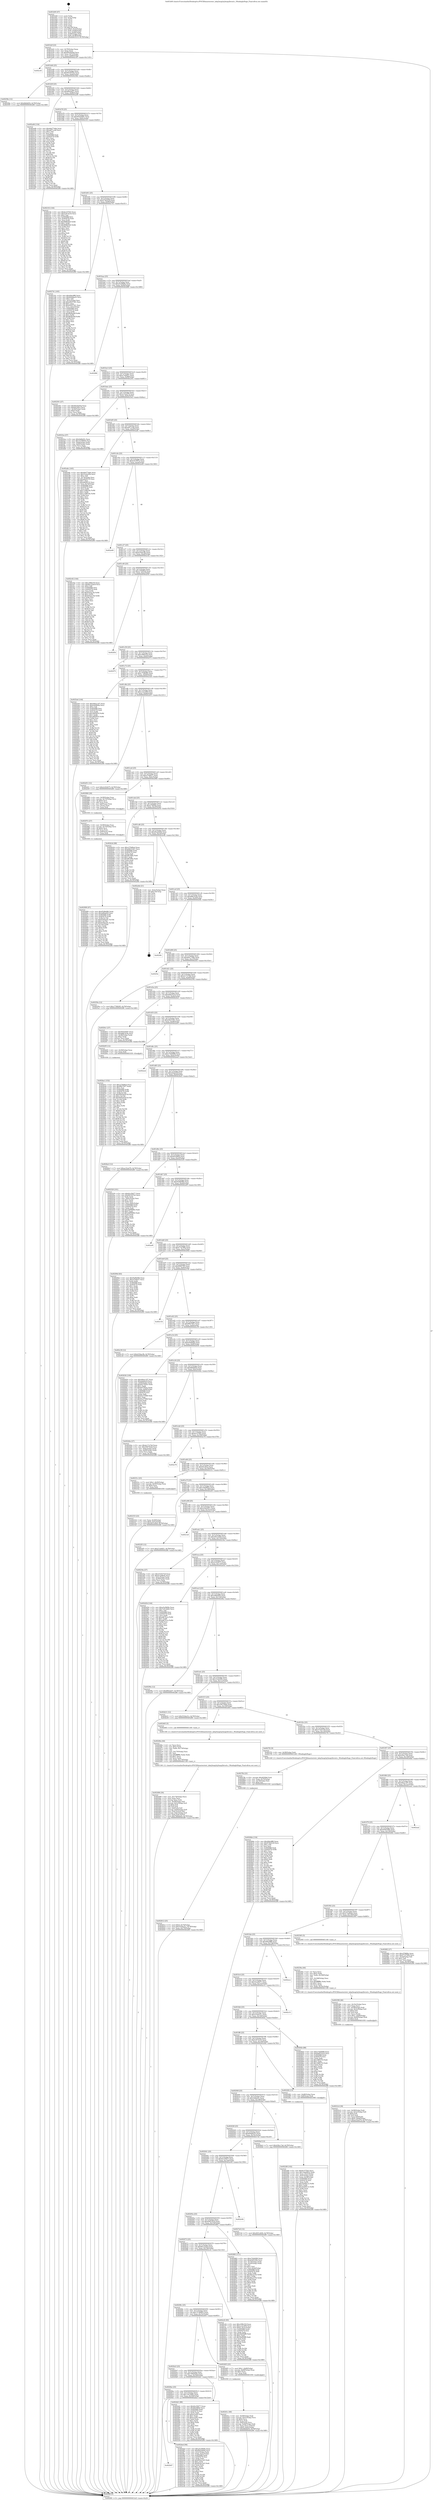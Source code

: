 digraph "0x401b00" {
  label = "0x401b00 (/mnt/c/Users/mathe/Desktop/tcc/POCII/binaries/extr_labq3map2q3map2brush.c_WindingIsHuge_Final-ollvm.out::main(0))"
  labelloc = "t"
  node[shape=record]

  Entry [label="",width=0.3,height=0.3,shape=circle,fillcolor=black,style=filled]
  "0x401b2f" [label="{
     0x401b2f [23]\l
     | [instrs]\l
     &nbsp;&nbsp;0x401b2f \<+3\>: mov -0x78(%rbp),%eax\l
     &nbsp;&nbsp;0x401b32 \<+2\>: mov %eax,%ecx\l
     &nbsp;&nbsp;0x401b34 \<+6\>: sub $0x8424d2bd,%ecx\l
     &nbsp;&nbsp;0x401b3a \<+3\>: mov %eax,-0x7c(%rbp)\l
     &nbsp;&nbsp;0x401b3d \<+3\>: mov %ecx,-0x80(%rbp)\l
     &nbsp;&nbsp;0x401b40 \<+6\>: je 0000000000402c45 \<main+0x1145\>\l
  }"]
  "0x402c45" [label="{
     0x402c45\l
  }", style=dashed]
  "0x401b46" [label="{
     0x401b46 [25]\l
     | [instrs]\l
     &nbsp;&nbsp;0x401b46 \<+5\>: jmp 0000000000401b4b \<main+0x4b\>\l
     &nbsp;&nbsp;0x401b4b \<+3\>: mov -0x7c(%rbp),%eax\l
     &nbsp;&nbsp;0x401b4e \<+5\>: sub $0x84339763,%eax\l
     &nbsp;&nbsp;0x401b53 \<+6\>: mov %eax,-0x84(%rbp)\l
     &nbsp;&nbsp;0x401b59 \<+6\>: je 000000000040258e \<main+0xa8e\>\l
  }"]
  Exit [label="",width=0.3,height=0.3,shape=circle,fillcolor=black,style=filled,peripheries=2]
  "0x40258e" [label="{
     0x40258e [12]\l
     | [instrs]\l
     &nbsp;&nbsp;0x40258e \<+7\>: movl $0xfdbfdd54,-0x78(%rbp)\l
     &nbsp;&nbsp;0x402595 \<+5\>: jmp 0000000000402f8f \<main+0x148f\>\l
  }"]
  "0x401b5f" [label="{
     0x401b5f [25]\l
     | [instrs]\l
     &nbsp;&nbsp;0x401b5f \<+5\>: jmp 0000000000401b64 \<main+0x64\>\l
     &nbsp;&nbsp;0x401b64 \<+3\>: mov -0x7c(%rbp),%eax\l
     &nbsp;&nbsp;0x401b67 \<+5\>: sub $0x8f9cbd37,%eax\l
     &nbsp;&nbsp;0x401b6c \<+6\>: mov %eax,-0x88(%rbp)\l
     &nbsp;&nbsp;0x401b72 \<+6\>: je 0000000000402a06 \<main+0xf06\>\l
  }"]
  "0x4020d7" [label="{
     0x4020d7\l
  }", style=dashed]
  "0x402a06" [label="{
     0x402a06 [134]\l
     | [instrs]\l
     &nbsp;&nbsp;0x402a06 \<+5\>: mov $0xdb4774db,%eax\l
     &nbsp;&nbsp;0x402a0b \<+5\>: mov $0xadf71cdd,%ecx\l
     &nbsp;&nbsp;0x402a10 \<+2\>: mov $0x1,%dl\l
     &nbsp;&nbsp;0x402a12 \<+2\>: xor %esi,%esi\l
     &nbsp;&nbsp;0x402a14 \<+7\>: mov 0x405068,%edi\l
     &nbsp;&nbsp;0x402a1b \<+8\>: mov 0x405078,%r8d\l
     &nbsp;&nbsp;0x402a23 \<+3\>: sub $0x1,%esi\l
     &nbsp;&nbsp;0x402a26 \<+3\>: mov %edi,%r9d\l
     &nbsp;&nbsp;0x402a29 \<+3\>: add %esi,%r9d\l
     &nbsp;&nbsp;0x402a2c \<+4\>: imul %r9d,%edi\l
     &nbsp;&nbsp;0x402a30 \<+3\>: and $0x1,%edi\l
     &nbsp;&nbsp;0x402a33 \<+3\>: cmp $0x0,%edi\l
     &nbsp;&nbsp;0x402a36 \<+4\>: sete %r10b\l
     &nbsp;&nbsp;0x402a3a \<+4\>: cmp $0xa,%r8d\l
     &nbsp;&nbsp;0x402a3e \<+4\>: setl %r11b\l
     &nbsp;&nbsp;0x402a42 \<+3\>: mov %r10b,%bl\l
     &nbsp;&nbsp;0x402a45 \<+3\>: xor $0xff,%bl\l
     &nbsp;&nbsp;0x402a48 \<+3\>: mov %r11b,%r14b\l
     &nbsp;&nbsp;0x402a4b \<+4\>: xor $0xff,%r14b\l
     &nbsp;&nbsp;0x402a4f \<+3\>: xor $0x0,%dl\l
     &nbsp;&nbsp;0x402a52 \<+3\>: mov %bl,%r15b\l
     &nbsp;&nbsp;0x402a55 \<+4\>: and $0x0,%r15b\l
     &nbsp;&nbsp;0x402a59 \<+3\>: and %dl,%r10b\l
     &nbsp;&nbsp;0x402a5c \<+3\>: mov %r14b,%r12b\l
     &nbsp;&nbsp;0x402a5f \<+4\>: and $0x0,%r12b\l
     &nbsp;&nbsp;0x402a63 \<+3\>: and %dl,%r11b\l
     &nbsp;&nbsp;0x402a66 \<+3\>: or %r10b,%r15b\l
     &nbsp;&nbsp;0x402a69 \<+3\>: or %r11b,%r12b\l
     &nbsp;&nbsp;0x402a6c \<+3\>: xor %r12b,%r15b\l
     &nbsp;&nbsp;0x402a6f \<+3\>: or %r14b,%bl\l
     &nbsp;&nbsp;0x402a72 \<+3\>: xor $0xff,%bl\l
     &nbsp;&nbsp;0x402a75 \<+3\>: or $0x0,%dl\l
     &nbsp;&nbsp;0x402a78 \<+2\>: and %dl,%bl\l
     &nbsp;&nbsp;0x402a7a \<+3\>: or %bl,%r15b\l
     &nbsp;&nbsp;0x402a7d \<+4\>: test $0x1,%r15b\l
     &nbsp;&nbsp;0x402a81 \<+3\>: cmovne %ecx,%eax\l
     &nbsp;&nbsp;0x402a84 \<+3\>: mov %eax,-0x78(%rbp)\l
     &nbsp;&nbsp;0x402a87 \<+5\>: jmp 0000000000402f8f \<main+0x148f\>\l
  }"]
  "0x401b78" [label="{
     0x401b78 [25]\l
     | [instrs]\l
     &nbsp;&nbsp;0x401b78 \<+5\>: jmp 0000000000401b7d \<main+0x7d\>\l
     &nbsp;&nbsp;0x401b7d \<+3\>: mov -0x7c(%rbp),%eax\l
     &nbsp;&nbsp;0x401b80 \<+5\>: sub $0x955d3b87,%eax\l
     &nbsp;&nbsp;0x401b85 \<+6\>: mov %eax,-0x8c(%rbp)\l
     &nbsp;&nbsp;0x401b8b \<+6\>: je 00000000004021f2 \<main+0x6f2\>\l
  }"]
  "0x402ded" [label="{
     0x402ded [94]\l
     | [instrs]\l
     &nbsp;&nbsp;0x402ded \<+5\>: mov $0xa5a38d9e,%eax\l
     &nbsp;&nbsp;0x402df2 \<+5\>: mov $0xd0a2dd44,%ecx\l
     &nbsp;&nbsp;0x402df7 \<+3\>: mov -0x3c(%rbp),%edx\l
     &nbsp;&nbsp;0x402dfa \<+3\>: mov %edx,-0x2c(%rbp)\l
     &nbsp;&nbsp;0x402dfd \<+7\>: mov 0x405068,%edx\l
     &nbsp;&nbsp;0x402e04 \<+7\>: mov 0x405078,%esi\l
     &nbsp;&nbsp;0x402e0b \<+2\>: mov %edx,%edi\l
     &nbsp;&nbsp;0x402e0d \<+6\>: add $0x854ac3e5,%edi\l
     &nbsp;&nbsp;0x402e13 \<+3\>: sub $0x1,%edi\l
     &nbsp;&nbsp;0x402e16 \<+6\>: sub $0x854ac3e5,%edi\l
     &nbsp;&nbsp;0x402e1c \<+3\>: imul %edi,%edx\l
     &nbsp;&nbsp;0x402e1f \<+3\>: and $0x1,%edx\l
     &nbsp;&nbsp;0x402e22 \<+3\>: cmp $0x0,%edx\l
     &nbsp;&nbsp;0x402e25 \<+4\>: sete %r8b\l
     &nbsp;&nbsp;0x402e29 \<+3\>: cmp $0xa,%esi\l
     &nbsp;&nbsp;0x402e2c \<+4\>: setl %r9b\l
     &nbsp;&nbsp;0x402e30 \<+3\>: mov %r8b,%r10b\l
     &nbsp;&nbsp;0x402e33 \<+3\>: and %r9b,%r10b\l
     &nbsp;&nbsp;0x402e36 \<+3\>: xor %r9b,%r8b\l
     &nbsp;&nbsp;0x402e39 \<+3\>: or %r8b,%r10b\l
     &nbsp;&nbsp;0x402e3c \<+4\>: test $0x1,%r10b\l
     &nbsp;&nbsp;0x402e40 \<+3\>: cmovne %ecx,%eax\l
     &nbsp;&nbsp;0x402e43 \<+3\>: mov %eax,-0x78(%rbp)\l
     &nbsp;&nbsp;0x402e46 \<+5\>: jmp 0000000000402f8f \<main+0x148f\>\l
  }"]
  "0x4021f2" [label="{
     0x4021f2 [144]\l
     | [instrs]\l
     &nbsp;&nbsp;0x4021f2 \<+5\>: mov $0xfec575b5,%eax\l
     &nbsp;&nbsp;0x4021f7 \<+5\>: mov $0x5c873e16,%ecx\l
     &nbsp;&nbsp;0x4021fc \<+2\>: mov $0x1,%dl\l
     &nbsp;&nbsp;0x4021fe \<+7\>: mov 0x405068,%esi\l
     &nbsp;&nbsp;0x402205 \<+7\>: mov 0x405078,%edi\l
     &nbsp;&nbsp;0x40220c \<+3\>: mov %esi,%r8d\l
     &nbsp;&nbsp;0x40220f \<+7\>: add $0x908fe9e0,%r8d\l
     &nbsp;&nbsp;0x402216 \<+4\>: sub $0x1,%r8d\l
     &nbsp;&nbsp;0x40221a \<+7\>: sub $0x908fe9e0,%r8d\l
     &nbsp;&nbsp;0x402221 \<+4\>: imul %r8d,%esi\l
     &nbsp;&nbsp;0x402225 \<+3\>: and $0x1,%esi\l
     &nbsp;&nbsp;0x402228 \<+3\>: cmp $0x0,%esi\l
     &nbsp;&nbsp;0x40222b \<+4\>: sete %r9b\l
     &nbsp;&nbsp;0x40222f \<+3\>: cmp $0xa,%edi\l
     &nbsp;&nbsp;0x402232 \<+4\>: setl %r10b\l
     &nbsp;&nbsp;0x402236 \<+3\>: mov %r9b,%r11b\l
     &nbsp;&nbsp;0x402239 \<+4\>: xor $0xff,%r11b\l
     &nbsp;&nbsp;0x40223d \<+3\>: mov %r10b,%bl\l
     &nbsp;&nbsp;0x402240 \<+3\>: xor $0xff,%bl\l
     &nbsp;&nbsp;0x402243 \<+3\>: xor $0x1,%dl\l
     &nbsp;&nbsp;0x402246 \<+3\>: mov %r11b,%r14b\l
     &nbsp;&nbsp;0x402249 \<+4\>: and $0xff,%r14b\l
     &nbsp;&nbsp;0x40224d \<+3\>: and %dl,%r9b\l
     &nbsp;&nbsp;0x402250 \<+3\>: mov %bl,%r15b\l
     &nbsp;&nbsp;0x402253 \<+4\>: and $0xff,%r15b\l
     &nbsp;&nbsp;0x402257 \<+3\>: and %dl,%r10b\l
     &nbsp;&nbsp;0x40225a \<+3\>: or %r9b,%r14b\l
     &nbsp;&nbsp;0x40225d \<+3\>: or %r10b,%r15b\l
     &nbsp;&nbsp;0x402260 \<+3\>: xor %r15b,%r14b\l
     &nbsp;&nbsp;0x402263 \<+3\>: or %bl,%r11b\l
     &nbsp;&nbsp;0x402266 \<+4\>: xor $0xff,%r11b\l
     &nbsp;&nbsp;0x40226a \<+3\>: or $0x1,%dl\l
     &nbsp;&nbsp;0x40226d \<+3\>: and %dl,%r11b\l
     &nbsp;&nbsp;0x402270 \<+3\>: or %r11b,%r14b\l
     &nbsp;&nbsp;0x402273 \<+4\>: test $0x1,%r14b\l
     &nbsp;&nbsp;0x402277 \<+3\>: cmovne %ecx,%eax\l
     &nbsp;&nbsp;0x40227a \<+3\>: mov %eax,-0x78(%rbp)\l
     &nbsp;&nbsp;0x40227d \<+5\>: jmp 0000000000402f8f \<main+0x148f\>\l
  }"]
  "0x401b91" [label="{
     0x401b91 [25]\l
     | [instrs]\l
     &nbsp;&nbsp;0x401b91 \<+5\>: jmp 0000000000401b96 \<main+0x96\>\l
     &nbsp;&nbsp;0x401b96 \<+3\>: mov -0x7c(%rbp),%eax\l
     &nbsp;&nbsp;0x401b99 \<+5\>: sub $0x974b523f,%eax\l
     &nbsp;&nbsp;0x401b9e \<+6\>: mov %eax,-0x90(%rbp)\l
     &nbsp;&nbsp;0x401ba4 \<+6\>: je 0000000000402741 \<main+0xc41\>\l
  }"]
  "0x402ba1" [label="{
     0x402ba1 [152]\l
     | [instrs]\l
     &nbsp;&nbsp;0x402ba1 \<+5\>: mov $0xc279d9ed,%ecx\l
     &nbsp;&nbsp;0x402ba6 \<+5\>: mov $0xf9f57957,%edx\l
     &nbsp;&nbsp;0x402bab \<+3\>: mov $0x1,%sil\l
     &nbsp;&nbsp;0x402bae \<+8\>: mov 0x405068,%r8d\l
     &nbsp;&nbsp;0x402bb6 \<+8\>: mov 0x405078,%r9d\l
     &nbsp;&nbsp;0x402bbe \<+3\>: mov %r8d,%r10d\l
     &nbsp;&nbsp;0x402bc1 \<+7\>: sub $0x9565e63f,%r10d\l
     &nbsp;&nbsp;0x402bc8 \<+4\>: sub $0x1,%r10d\l
     &nbsp;&nbsp;0x402bcc \<+7\>: add $0x9565e63f,%r10d\l
     &nbsp;&nbsp;0x402bd3 \<+4\>: imul %r10d,%r8d\l
     &nbsp;&nbsp;0x402bd7 \<+4\>: and $0x1,%r8d\l
     &nbsp;&nbsp;0x402bdb \<+4\>: cmp $0x0,%r8d\l
     &nbsp;&nbsp;0x402bdf \<+4\>: sete %r11b\l
     &nbsp;&nbsp;0x402be3 \<+4\>: cmp $0xa,%r9d\l
     &nbsp;&nbsp;0x402be7 \<+3\>: setl %bl\l
     &nbsp;&nbsp;0x402bea \<+3\>: mov %r11b,%r14b\l
     &nbsp;&nbsp;0x402bed \<+4\>: xor $0xff,%r14b\l
     &nbsp;&nbsp;0x402bf1 \<+3\>: mov %bl,%r15b\l
     &nbsp;&nbsp;0x402bf4 \<+4\>: xor $0xff,%r15b\l
     &nbsp;&nbsp;0x402bf8 \<+4\>: xor $0x1,%sil\l
     &nbsp;&nbsp;0x402bfc \<+3\>: mov %r14b,%r12b\l
     &nbsp;&nbsp;0x402bff \<+4\>: and $0xff,%r12b\l
     &nbsp;&nbsp;0x402c03 \<+3\>: and %sil,%r11b\l
     &nbsp;&nbsp;0x402c06 \<+3\>: mov %r15b,%r13b\l
     &nbsp;&nbsp;0x402c09 \<+4\>: and $0xff,%r13b\l
     &nbsp;&nbsp;0x402c0d \<+3\>: and %sil,%bl\l
     &nbsp;&nbsp;0x402c10 \<+3\>: or %r11b,%r12b\l
     &nbsp;&nbsp;0x402c13 \<+3\>: or %bl,%r13b\l
     &nbsp;&nbsp;0x402c16 \<+3\>: xor %r13b,%r12b\l
     &nbsp;&nbsp;0x402c19 \<+3\>: or %r15b,%r14b\l
     &nbsp;&nbsp;0x402c1c \<+4\>: xor $0xff,%r14b\l
     &nbsp;&nbsp;0x402c20 \<+4\>: or $0x1,%sil\l
     &nbsp;&nbsp;0x402c24 \<+3\>: and %sil,%r14b\l
     &nbsp;&nbsp;0x402c27 \<+3\>: or %r14b,%r12b\l
     &nbsp;&nbsp;0x402c2a \<+4\>: test $0x1,%r12b\l
     &nbsp;&nbsp;0x402c2e \<+3\>: cmovne %edx,%ecx\l
     &nbsp;&nbsp;0x402c31 \<+3\>: mov %ecx,-0x78(%rbp)\l
     &nbsp;&nbsp;0x402c34 \<+5\>: jmp 0000000000402f8f \<main+0x148f\>\l
  }"]
  "0x402741" [label="{
     0x402741 [165]\l
     | [instrs]\l
     &nbsp;&nbsp;0x402741 \<+5\>: mov $0x49dc8ff0,%eax\l
     &nbsp;&nbsp;0x402746 \<+5\>: mov $0x604dba25,%ecx\l
     &nbsp;&nbsp;0x40274b \<+2\>: mov $0x1,%dl\l
     &nbsp;&nbsp;0x40274d \<+3\>: mov -0x5c(%rbp),%esi\l
     &nbsp;&nbsp;0x402750 \<+6\>: add $0xe9547321,%esi\l
     &nbsp;&nbsp;0x402756 \<+3\>: add $0x1,%esi\l
     &nbsp;&nbsp;0x402759 \<+6\>: sub $0xe9547321,%esi\l
     &nbsp;&nbsp;0x40275f \<+3\>: mov %esi,-0x5c(%rbp)\l
     &nbsp;&nbsp;0x402762 \<+7\>: mov 0x405068,%esi\l
     &nbsp;&nbsp;0x402769 \<+7\>: mov 0x405078,%edi\l
     &nbsp;&nbsp;0x402770 \<+3\>: mov %esi,%r8d\l
     &nbsp;&nbsp;0x402773 \<+7\>: sub $0x8f28a44f,%r8d\l
     &nbsp;&nbsp;0x40277a \<+4\>: sub $0x1,%r8d\l
     &nbsp;&nbsp;0x40277e \<+7\>: add $0x8f28a44f,%r8d\l
     &nbsp;&nbsp;0x402785 \<+4\>: imul %r8d,%esi\l
     &nbsp;&nbsp;0x402789 \<+3\>: and $0x1,%esi\l
     &nbsp;&nbsp;0x40278c \<+3\>: cmp $0x0,%esi\l
     &nbsp;&nbsp;0x40278f \<+4\>: sete %r9b\l
     &nbsp;&nbsp;0x402793 \<+3\>: cmp $0xa,%edi\l
     &nbsp;&nbsp;0x402796 \<+4\>: setl %r10b\l
     &nbsp;&nbsp;0x40279a \<+3\>: mov %r9b,%r11b\l
     &nbsp;&nbsp;0x40279d \<+4\>: xor $0xff,%r11b\l
     &nbsp;&nbsp;0x4027a1 \<+3\>: mov %r10b,%bl\l
     &nbsp;&nbsp;0x4027a4 \<+3\>: xor $0xff,%bl\l
     &nbsp;&nbsp;0x4027a7 \<+3\>: xor $0x0,%dl\l
     &nbsp;&nbsp;0x4027aa \<+3\>: mov %r11b,%r14b\l
     &nbsp;&nbsp;0x4027ad \<+4\>: and $0x0,%r14b\l
     &nbsp;&nbsp;0x4027b1 \<+3\>: and %dl,%r9b\l
     &nbsp;&nbsp;0x4027b4 \<+3\>: mov %bl,%r15b\l
     &nbsp;&nbsp;0x4027b7 \<+4\>: and $0x0,%r15b\l
     &nbsp;&nbsp;0x4027bb \<+3\>: and %dl,%r10b\l
     &nbsp;&nbsp;0x4027be \<+3\>: or %r9b,%r14b\l
     &nbsp;&nbsp;0x4027c1 \<+3\>: or %r10b,%r15b\l
     &nbsp;&nbsp;0x4027c4 \<+3\>: xor %r15b,%r14b\l
     &nbsp;&nbsp;0x4027c7 \<+3\>: or %bl,%r11b\l
     &nbsp;&nbsp;0x4027ca \<+4\>: xor $0xff,%r11b\l
     &nbsp;&nbsp;0x4027ce \<+3\>: or $0x0,%dl\l
     &nbsp;&nbsp;0x4027d1 \<+3\>: and %dl,%r11b\l
     &nbsp;&nbsp;0x4027d4 \<+3\>: or %r11b,%r14b\l
     &nbsp;&nbsp;0x4027d7 \<+4\>: test $0x1,%r14b\l
     &nbsp;&nbsp;0x4027db \<+3\>: cmovne %ecx,%eax\l
     &nbsp;&nbsp;0x4027de \<+3\>: mov %eax,-0x78(%rbp)\l
     &nbsp;&nbsp;0x4027e1 \<+5\>: jmp 0000000000402f8f \<main+0x148f\>\l
  }"]
  "0x401baa" [label="{
     0x401baa [25]\l
     | [instrs]\l
     &nbsp;&nbsp;0x401baa \<+5\>: jmp 0000000000401baf \<main+0xaf\>\l
     &nbsp;&nbsp;0x401baf \<+3\>: mov -0x7c(%rbp),%eax\l
     &nbsp;&nbsp;0x401bb2 \<+5\>: sub $0xa5a38d9e,%eax\l
     &nbsp;&nbsp;0x401bb7 \<+6\>: mov %eax,-0x94(%rbp)\l
     &nbsp;&nbsp;0x401bbd \<+6\>: je 0000000000402f88 \<main+0x1488\>\l
  }"]
  "0x402999" [label="{
     0x402999 [97]\l
     | [instrs]\l
     &nbsp;&nbsp;0x402999 \<+5\>: mov $0xf528b080,%edx\l
     &nbsp;&nbsp;0x40299e \<+5\>: mov $0x2df4a830,%esi\l
     &nbsp;&nbsp;0x4029a3 \<+8\>: mov 0x405068,%r8d\l
     &nbsp;&nbsp;0x4029ab \<+8\>: mov 0x405078,%r9d\l
     &nbsp;&nbsp;0x4029b3 \<+3\>: mov %r8d,%r10d\l
     &nbsp;&nbsp;0x4029b6 \<+7\>: sub $0x6356ae91,%r10d\l
     &nbsp;&nbsp;0x4029bd \<+4\>: sub $0x1,%r10d\l
     &nbsp;&nbsp;0x4029c1 \<+7\>: add $0x6356ae91,%r10d\l
     &nbsp;&nbsp;0x4029c8 \<+4\>: imul %r10d,%r8d\l
     &nbsp;&nbsp;0x4029cc \<+4\>: and $0x1,%r8d\l
     &nbsp;&nbsp;0x4029d0 \<+4\>: cmp $0x0,%r8d\l
     &nbsp;&nbsp;0x4029d4 \<+4\>: sete %r11b\l
     &nbsp;&nbsp;0x4029d8 \<+4\>: cmp $0xa,%r9d\l
     &nbsp;&nbsp;0x4029dc \<+3\>: setl %bl\l
     &nbsp;&nbsp;0x4029df \<+3\>: mov %r11b,%r14b\l
     &nbsp;&nbsp;0x4029e2 \<+3\>: and %bl,%r14b\l
     &nbsp;&nbsp;0x4029e5 \<+3\>: xor %bl,%r11b\l
     &nbsp;&nbsp;0x4029e8 \<+3\>: or %r11b,%r14b\l
     &nbsp;&nbsp;0x4029eb \<+4\>: test $0x1,%r14b\l
     &nbsp;&nbsp;0x4029ef \<+3\>: cmovne %esi,%edx\l
     &nbsp;&nbsp;0x4029f2 \<+3\>: mov %edx,-0x78(%rbp)\l
     &nbsp;&nbsp;0x4029f5 \<+5\>: jmp 0000000000402f8f \<main+0x148f\>\l
  }"]
  "0x402f88" [label="{
     0x402f88\l
  }", style=dashed]
  "0x401bc3" [label="{
     0x401bc3 [25]\l
     | [instrs]\l
     &nbsp;&nbsp;0x401bc3 \<+5\>: jmp 0000000000401bc8 \<main+0xc8\>\l
     &nbsp;&nbsp;0x401bc8 \<+3\>: mov -0x7c(%rbp),%eax\l
     &nbsp;&nbsp;0x401bcb \<+5\>: sub $0xa7a44f21,%eax\l
     &nbsp;&nbsp;0x401bd0 \<+6\>: mov %eax,-0x98(%rbp)\l
     &nbsp;&nbsp;0x401bd6 \<+6\>: je 0000000000402301 \<main+0x801\>\l
  }"]
  "0x40297e" [label="{
     0x40297e [27]\l
     | [instrs]\l
     &nbsp;&nbsp;0x40297e \<+4\>: mov -0x58(%rbp),%rax\l
     &nbsp;&nbsp;0x402982 \<+4\>: movslq -0x74(%rbp),%rcx\l
     &nbsp;&nbsp;0x402986 \<+4\>: shl $0x4,%rcx\l
     &nbsp;&nbsp;0x40298a \<+3\>: add %rcx,%rax\l
     &nbsp;&nbsp;0x40298d \<+4\>: mov 0x8(%rax),%rax\l
     &nbsp;&nbsp;0x402991 \<+3\>: mov %rax,%rdi\l
     &nbsp;&nbsp;0x402994 \<+5\>: call 0000000000401030 \<free@plt\>\l
     | [calls]\l
     &nbsp;&nbsp;0x401030 \{1\} (unknown)\l
  }"]
  "0x402301" [label="{
     0x402301 [27]\l
     | [instrs]\l
     &nbsp;&nbsp;0x402301 \<+5\>: mov $0x8424d2bd,%eax\l
     &nbsp;&nbsp;0x402306 \<+5\>: mov $0x6d1d0ca,%ecx\l
     &nbsp;&nbsp;0x40230b \<+3\>: mov -0x34(%rbp),%edx\l
     &nbsp;&nbsp;0x40230e \<+3\>: cmp $0x0,%edx\l
     &nbsp;&nbsp;0x402311 \<+3\>: cmove %ecx,%eax\l
     &nbsp;&nbsp;0x402314 \<+3\>: mov %eax,-0x78(%rbp)\l
     &nbsp;&nbsp;0x402317 \<+5\>: jmp 0000000000402f8f \<main+0x148f\>\l
  }"]
  "0x401bdc" [label="{
     0x401bdc [25]\l
     | [instrs]\l
     &nbsp;&nbsp;0x401bdc \<+5\>: jmp 0000000000401be1 \<main+0xe1\>\l
     &nbsp;&nbsp;0x401be1 \<+3\>: mov -0x7c(%rbp),%eax\l
     &nbsp;&nbsp;0x401be4 \<+5\>: sub $0xac52a476,%eax\l
     &nbsp;&nbsp;0x401be9 \<+6\>: mov %eax,-0x9c(%rbp)\l
     &nbsp;&nbsp;0x401bef \<+6\>: je 00000000004023ea \<main+0x8ea\>\l
  }"]
  "0x402812" [label="{
     0x402812 [25]\l
     | [instrs]\l
     &nbsp;&nbsp;0x402812 \<+7\>: movl $0x0,-0x74(%rbp)\l
     &nbsp;&nbsp;0x402819 \<+7\>: movl $0x533da31c,-0x78(%rbp)\l
     &nbsp;&nbsp;0x402820 \<+6\>: mov %eax,-0x178(%rbp)\l
     &nbsp;&nbsp;0x402826 \<+5\>: jmp 0000000000402f8f \<main+0x148f\>\l
  }"]
  "0x4023ea" [label="{
     0x4023ea [27]\l
     | [instrs]\l
     &nbsp;&nbsp;0x4023ea \<+5\>: mov $0x5d4faf3c,%eax\l
     &nbsp;&nbsp;0x4023ef \<+5\>: mov $0x72748403,%ecx\l
     &nbsp;&nbsp;0x4023f4 \<+3\>: mov -0x64(%rbp),%edx\l
     &nbsp;&nbsp;0x4023f7 \<+3\>: cmp -0x60(%rbp),%edx\l
     &nbsp;&nbsp;0x4023fa \<+3\>: cmovl %ecx,%eax\l
     &nbsp;&nbsp;0x4023fd \<+3\>: mov %eax,-0x78(%rbp)\l
     &nbsp;&nbsp;0x402400 \<+5\>: jmp 0000000000402f8f \<main+0x148f\>\l
  }"]
  "0x401bf5" [label="{
     0x401bf5 [25]\l
     | [instrs]\l
     &nbsp;&nbsp;0x401bf5 \<+5\>: jmp 0000000000401bfa \<main+0xfa\>\l
     &nbsp;&nbsp;0x401bfa \<+3\>: mov -0x7c(%rbp),%eax\l
     &nbsp;&nbsp;0x401bfd \<+5\>: sub $0xadf71cdd,%eax\l
     &nbsp;&nbsp;0x401c02 \<+6\>: mov %eax,-0xa0(%rbp)\l
     &nbsp;&nbsp;0x401c08 \<+6\>: je 0000000000402a8c \<main+0xf8c\>\l
  }"]
  "0x4027fb" [label="{
     0x4027fb [23]\l
     | [instrs]\l
     &nbsp;&nbsp;0x4027fb \<+10\>: movabs $0x4030b6,%rdi\l
     &nbsp;&nbsp;0x402805 \<+3\>: mov %eax,-0x70(%rbp)\l
     &nbsp;&nbsp;0x402808 \<+3\>: mov -0x70(%rbp),%esi\l
     &nbsp;&nbsp;0x40280b \<+2\>: mov $0x0,%al\l
     &nbsp;&nbsp;0x40280d \<+5\>: call 0000000000401040 \<printf@plt\>\l
     | [calls]\l
     &nbsp;&nbsp;0x401040 \{1\} (unknown)\l
  }"]
  "0x402a8c" [label="{
     0x402a8c [165]\l
     | [instrs]\l
     &nbsp;&nbsp;0x402a8c \<+5\>: mov $0xdb4774db,%eax\l
     &nbsp;&nbsp;0x402a91 \<+5\>: mov $0x31d22f3b,%ecx\l
     &nbsp;&nbsp;0x402a96 \<+2\>: mov $0x1,%dl\l
     &nbsp;&nbsp;0x402a98 \<+3\>: mov -0x74(%rbp),%esi\l
     &nbsp;&nbsp;0x402a9b \<+6\>: add $0xafd28133,%esi\l
     &nbsp;&nbsp;0x402aa1 \<+3\>: add $0x1,%esi\l
     &nbsp;&nbsp;0x402aa4 \<+6\>: sub $0xafd28133,%esi\l
     &nbsp;&nbsp;0x402aaa \<+3\>: mov %esi,-0x74(%rbp)\l
     &nbsp;&nbsp;0x402aad \<+7\>: mov 0x405068,%esi\l
     &nbsp;&nbsp;0x402ab4 \<+7\>: mov 0x405078,%edi\l
     &nbsp;&nbsp;0x402abb \<+3\>: mov %esi,%r8d\l
     &nbsp;&nbsp;0x402abe \<+7\>: sub $0x1108616e,%r8d\l
     &nbsp;&nbsp;0x402ac5 \<+4\>: sub $0x1,%r8d\l
     &nbsp;&nbsp;0x402ac9 \<+7\>: add $0x1108616e,%r8d\l
     &nbsp;&nbsp;0x402ad0 \<+4\>: imul %r8d,%esi\l
     &nbsp;&nbsp;0x402ad4 \<+3\>: and $0x1,%esi\l
     &nbsp;&nbsp;0x402ad7 \<+3\>: cmp $0x0,%esi\l
     &nbsp;&nbsp;0x402ada \<+4\>: sete %r9b\l
     &nbsp;&nbsp;0x402ade \<+3\>: cmp $0xa,%edi\l
     &nbsp;&nbsp;0x402ae1 \<+4\>: setl %r10b\l
     &nbsp;&nbsp;0x402ae5 \<+3\>: mov %r9b,%r11b\l
     &nbsp;&nbsp;0x402ae8 \<+4\>: xor $0xff,%r11b\l
     &nbsp;&nbsp;0x402aec \<+3\>: mov %r10b,%bl\l
     &nbsp;&nbsp;0x402aef \<+3\>: xor $0xff,%bl\l
     &nbsp;&nbsp;0x402af2 \<+3\>: xor $0x1,%dl\l
     &nbsp;&nbsp;0x402af5 \<+3\>: mov %r11b,%r14b\l
     &nbsp;&nbsp;0x402af8 \<+4\>: and $0xff,%r14b\l
     &nbsp;&nbsp;0x402afc \<+3\>: and %dl,%r9b\l
     &nbsp;&nbsp;0x402aff \<+3\>: mov %bl,%r15b\l
     &nbsp;&nbsp;0x402b02 \<+4\>: and $0xff,%r15b\l
     &nbsp;&nbsp;0x402b06 \<+3\>: and %dl,%r10b\l
     &nbsp;&nbsp;0x402b09 \<+3\>: or %r9b,%r14b\l
     &nbsp;&nbsp;0x402b0c \<+3\>: or %r10b,%r15b\l
     &nbsp;&nbsp;0x402b0f \<+3\>: xor %r15b,%r14b\l
     &nbsp;&nbsp;0x402b12 \<+3\>: or %bl,%r11b\l
     &nbsp;&nbsp;0x402b15 \<+4\>: xor $0xff,%r11b\l
     &nbsp;&nbsp;0x402b19 \<+3\>: or $0x1,%dl\l
     &nbsp;&nbsp;0x402b1c \<+3\>: and %dl,%r11b\l
     &nbsp;&nbsp;0x402b1f \<+3\>: or %r11b,%r14b\l
     &nbsp;&nbsp;0x402b22 \<+4\>: test $0x1,%r14b\l
     &nbsp;&nbsp;0x402b26 \<+3\>: cmovne %ecx,%eax\l
     &nbsp;&nbsp;0x402b29 \<+3\>: mov %eax,-0x78(%rbp)\l
     &nbsp;&nbsp;0x402b2c \<+5\>: jmp 0000000000402f8f \<main+0x148f\>\l
  }"]
  "0x401c0e" [label="{
     0x401c0e [25]\l
     | [instrs]\l
     &nbsp;&nbsp;0x401c0e \<+5\>: jmp 0000000000401c13 \<main+0x113\>\l
     &nbsp;&nbsp;0x401c13 \<+3\>: mov -0x7c(%rbp),%eax\l
     &nbsp;&nbsp;0x401c16 \<+5\>: sub $0xb3278f72,%eax\l
     &nbsp;&nbsp;0x401c1b \<+6\>: mov %eax,-0xa4(%rbp)\l
     &nbsp;&nbsp;0x401c21 \<+6\>: je 0000000000402e60 \<main+0x1360\>\l
  }"]
  "0x4020be" [label="{
     0x4020be [25]\l
     | [instrs]\l
     &nbsp;&nbsp;0x4020be \<+5\>: jmp 00000000004020c3 \<main+0x5c3\>\l
     &nbsp;&nbsp;0x4020c3 \<+3\>: mov -0x7c(%rbp),%eax\l
     &nbsp;&nbsp;0x4020c6 \<+5\>: sub $0x7c612b82,%eax\l
     &nbsp;&nbsp;0x4020cb \<+6\>: mov %eax,-0x164(%rbp)\l
     &nbsp;&nbsp;0x4020d1 \<+6\>: je 0000000000402ded \<main+0x12ed\>\l
  }"]
  "0x402e60" [label="{
     0x402e60\l
  }", style=dashed]
  "0x401c27" [label="{
     0x401c27 [25]\l
     | [instrs]\l
     &nbsp;&nbsp;0x401c27 \<+5\>: jmp 0000000000401c2c \<main+0x12c\>\l
     &nbsp;&nbsp;0x401c2c \<+3\>: mov -0x7c(%rbp),%eax\l
     &nbsp;&nbsp;0x401c2f \<+5\>: sub $0xb35dac9b,%eax\l
     &nbsp;&nbsp;0x401c34 \<+6\>: mov %eax,-0xa8(%rbp)\l
     &nbsp;&nbsp;0x401c3a \<+6\>: je 0000000000402c62 \<main+0x1162\>\l
  }"]
  "0x4024d1" [label="{
     0x4024d1 [88]\l
     | [instrs]\l
     &nbsp;&nbsp;0x4024d1 \<+5\>: mov $0x62c59477,%eax\l
     &nbsp;&nbsp;0x4024d6 \<+5\>: mov $0xf025f80d,%ecx\l
     &nbsp;&nbsp;0x4024db \<+7\>: mov 0x405068,%edx\l
     &nbsp;&nbsp;0x4024e2 \<+7\>: mov 0x405078,%esi\l
     &nbsp;&nbsp;0x4024e9 \<+2\>: mov %edx,%edi\l
     &nbsp;&nbsp;0x4024eb \<+6\>: add $0xec2e83,%edi\l
     &nbsp;&nbsp;0x4024f1 \<+3\>: sub $0x1,%edi\l
     &nbsp;&nbsp;0x4024f4 \<+6\>: sub $0xec2e83,%edi\l
     &nbsp;&nbsp;0x4024fa \<+3\>: imul %edi,%edx\l
     &nbsp;&nbsp;0x4024fd \<+3\>: and $0x1,%edx\l
     &nbsp;&nbsp;0x402500 \<+3\>: cmp $0x0,%edx\l
     &nbsp;&nbsp;0x402503 \<+4\>: sete %r8b\l
     &nbsp;&nbsp;0x402507 \<+3\>: cmp $0xa,%esi\l
     &nbsp;&nbsp;0x40250a \<+4\>: setl %r9b\l
     &nbsp;&nbsp;0x40250e \<+3\>: mov %r8b,%r10b\l
     &nbsp;&nbsp;0x402511 \<+3\>: and %r9b,%r10b\l
     &nbsp;&nbsp;0x402514 \<+3\>: xor %r9b,%r8b\l
     &nbsp;&nbsp;0x402517 \<+3\>: or %r8b,%r10b\l
     &nbsp;&nbsp;0x40251a \<+4\>: test $0x1,%r10b\l
     &nbsp;&nbsp;0x40251e \<+3\>: cmovne %ecx,%eax\l
     &nbsp;&nbsp;0x402521 \<+3\>: mov %eax,-0x78(%rbp)\l
     &nbsp;&nbsp;0x402524 \<+5\>: jmp 0000000000402f8f \<main+0x148f\>\l
  }"]
  "0x402c62" [label="{
     0x402c62 [144]\l
     | [instrs]\l
     &nbsp;&nbsp;0x402c62 \<+5\>: mov $0xc498cf18,%eax\l
     &nbsp;&nbsp;0x402c67 \<+5\>: mov $0x6b122dc9,%ecx\l
     &nbsp;&nbsp;0x402c6c \<+2\>: mov $0x1,%dl\l
     &nbsp;&nbsp;0x402c6e \<+7\>: mov 0x405068,%esi\l
     &nbsp;&nbsp;0x402c75 \<+7\>: mov 0x405078,%edi\l
     &nbsp;&nbsp;0x402c7c \<+3\>: mov %esi,%r8d\l
     &nbsp;&nbsp;0x402c7f \<+7\>: add $0x635aac3b,%r8d\l
     &nbsp;&nbsp;0x402c86 \<+4\>: sub $0x1,%r8d\l
     &nbsp;&nbsp;0x402c8a \<+7\>: sub $0x635aac3b,%r8d\l
     &nbsp;&nbsp;0x402c91 \<+4\>: imul %r8d,%esi\l
     &nbsp;&nbsp;0x402c95 \<+3\>: and $0x1,%esi\l
     &nbsp;&nbsp;0x402c98 \<+3\>: cmp $0x0,%esi\l
     &nbsp;&nbsp;0x402c9b \<+4\>: sete %r9b\l
     &nbsp;&nbsp;0x402c9f \<+3\>: cmp $0xa,%edi\l
     &nbsp;&nbsp;0x402ca2 \<+4\>: setl %r10b\l
     &nbsp;&nbsp;0x402ca6 \<+3\>: mov %r9b,%r11b\l
     &nbsp;&nbsp;0x402ca9 \<+4\>: xor $0xff,%r11b\l
     &nbsp;&nbsp;0x402cad \<+3\>: mov %r10b,%bl\l
     &nbsp;&nbsp;0x402cb0 \<+3\>: xor $0xff,%bl\l
     &nbsp;&nbsp;0x402cb3 \<+3\>: xor $0x1,%dl\l
     &nbsp;&nbsp;0x402cb6 \<+3\>: mov %r11b,%r14b\l
     &nbsp;&nbsp;0x402cb9 \<+4\>: and $0xff,%r14b\l
     &nbsp;&nbsp;0x402cbd \<+3\>: and %dl,%r9b\l
     &nbsp;&nbsp;0x402cc0 \<+3\>: mov %bl,%r15b\l
     &nbsp;&nbsp;0x402cc3 \<+4\>: and $0xff,%r15b\l
     &nbsp;&nbsp;0x402cc7 \<+3\>: and %dl,%r10b\l
     &nbsp;&nbsp;0x402cca \<+3\>: or %r9b,%r14b\l
     &nbsp;&nbsp;0x402ccd \<+3\>: or %r10b,%r15b\l
     &nbsp;&nbsp;0x402cd0 \<+3\>: xor %r15b,%r14b\l
     &nbsp;&nbsp;0x402cd3 \<+3\>: or %bl,%r11b\l
     &nbsp;&nbsp;0x402cd6 \<+4\>: xor $0xff,%r11b\l
     &nbsp;&nbsp;0x402cda \<+3\>: or $0x1,%dl\l
     &nbsp;&nbsp;0x402cdd \<+3\>: and %dl,%r11b\l
     &nbsp;&nbsp;0x402ce0 \<+3\>: or %r11b,%r14b\l
     &nbsp;&nbsp;0x402ce3 \<+4\>: test $0x1,%r14b\l
     &nbsp;&nbsp;0x402ce7 \<+3\>: cmovne %ecx,%eax\l
     &nbsp;&nbsp;0x402cea \<+3\>: mov %eax,-0x78(%rbp)\l
     &nbsp;&nbsp;0x402ced \<+5\>: jmp 0000000000402f8f \<main+0x148f\>\l
  }"]
  "0x401c40" [label="{
     0x401c40 [25]\l
     | [instrs]\l
     &nbsp;&nbsp;0x401c40 \<+5\>: jmp 0000000000401c45 \<main+0x145\>\l
     &nbsp;&nbsp;0x401c45 \<+3\>: mov -0x7c(%rbp),%eax\l
     &nbsp;&nbsp;0x401c48 \<+5\>: sub $0xc279d9ed,%eax\l
     &nbsp;&nbsp;0x401c4d \<+6\>: mov %eax,-0xac(%rbp)\l
     &nbsp;&nbsp;0x401c53 \<+6\>: je 0000000000402f5d \<main+0x145d\>\l
  }"]
  "0x402496" [label="{
     0x402496 [59]\l
     | [instrs]\l
     &nbsp;&nbsp;0x402496 \<+6\>: mov -0x174(%rbp),%ecx\l
     &nbsp;&nbsp;0x40249c \<+3\>: imul %eax,%ecx\l
     &nbsp;&nbsp;0x40249f \<+3\>: movslq %ecx,%rdi\l
     &nbsp;&nbsp;0x4024a2 \<+4\>: mov -0x58(%rbp),%r8\l
     &nbsp;&nbsp;0x4024a6 \<+4\>: movslq -0x5c(%rbp),%r9\l
     &nbsp;&nbsp;0x4024aa \<+4\>: shl $0x4,%r9\l
     &nbsp;&nbsp;0x4024ae \<+3\>: add %r9,%r8\l
     &nbsp;&nbsp;0x4024b1 \<+4\>: mov 0x8(%r8),%r8\l
     &nbsp;&nbsp;0x4024b5 \<+4\>: movslq -0x64(%rbp),%r9\l
     &nbsp;&nbsp;0x4024b9 \<+4\>: mov (%r8,%r9,8),%r8\l
     &nbsp;&nbsp;0x4024bd \<+4\>: movslq -0x6c(%rbp),%r9\l
     &nbsp;&nbsp;0x4024c1 \<+4\>: mov %rdi,(%r8,%r9,8)\l
     &nbsp;&nbsp;0x4024c5 \<+7\>: movl $0x748d4a62,-0x78(%rbp)\l
     &nbsp;&nbsp;0x4024cc \<+5\>: jmp 0000000000402f8f \<main+0x148f\>\l
  }"]
  "0x402f5d" [label="{
     0x402f5d\l
  }", style=dashed]
  "0x401c59" [label="{
     0x401c59 [25]\l
     | [instrs]\l
     &nbsp;&nbsp;0x401c59 \<+5\>: jmp 0000000000401c5e \<main+0x15e\>\l
     &nbsp;&nbsp;0x401c5e \<+3\>: mov -0x7c(%rbp),%eax\l
     &nbsp;&nbsp;0x401c61 \<+5\>: sub $0xc498cf18,%eax\l
     &nbsp;&nbsp;0x401c66 \<+6\>: mov %eax,-0xb0(%rbp)\l
     &nbsp;&nbsp;0x401c6c \<+6\>: je 0000000000402f75 \<main+0x1475\>\l
  }"]
  "0x40246a" [label="{
     0x40246a [44]\l
     | [instrs]\l
     &nbsp;&nbsp;0x40246a \<+2\>: xor %ecx,%ecx\l
     &nbsp;&nbsp;0x40246c \<+5\>: mov $0x2,%edx\l
     &nbsp;&nbsp;0x402471 \<+6\>: mov %edx,-0x170(%rbp)\l
     &nbsp;&nbsp;0x402477 \<+1\>: cltd\l
     &nbsp;&nbsp;0x402478 \<+6\>: mov -0x170(%rbp),%esi\l
     &nbsp;&nbsp;0x40247e \<+2\>: idiv %esi\l
     &nbsp;&nbsp;0x402480 \<+6\>: imul $0xfffffffe,%edx,%edx\l
     &nbsp;&nbsp;0x402486 \<+3\>: sub $0x1,%ecx\l
     &nbsp;&nbsp;0x402489 \<+2\>: sub %ecx,%edx\l
     &nbsp;&nbsp;0x40248b \<+6\>: mov %edx,-0x174(%rbp)\l
     &nbsp;&nbsp;0x402491 \<+5\>: call 0000000000401160 \<next_i\>\l
     | [calls]\l
     &nbsp;&nbsp;0x401160 \{1\} (/mnt/c/Users/mathe/Desktop/tcc/POCII/binaries/extr_labq3map2q3map2brush.c_WindingIsHuge_Final-ollvm.out::next_i)\l
  }"]
  "0x402f75" [label="{
     0x402f75\l
  }", style=dashed]
  "0x401c72" [label="{
     0x401c72 [25]\l
     | [instrs]\l
     &nbsp;&nbsp;0x401c72 \<+5\>: jmp 0000000000401c77 \<main+0x177\>\l
     &nbsp;&nbsp;0x401c77 \<+3\>: mov -0x7c(%rbp),%eax\l
     &nbsp;&nbsp;0x401c7a \<+5\>: sub $0xc7788285,%eax\l
     &nbsp;&nbsp;0x401c7f \<+6\>: mov %eax,-0xb4(%rbp)\l
     &nbsp;&nbsp;0x401c85 \<+6\>: je 00000000004025a6 \<main+0xaa6\>\l
  }"]
  "0x40241c" [label="{
     0x40241c [46]\l
     | [instrs]\l
     &nbsp;&nbsp;0x40241c \<+4\>: mov -0x58(%rbp),%rdi\l
     &nbsp;&nbsp;0x402420 \<+4\>: movslq -0x5c(%rbp),%rcx\l
     &nbsp;&nbsp;0x402424 \<+4\>: shl $0x4,%rcx\l
     &nbsp;&nbsp;0x402428 \<+3\>: add %rcx,%rdi\l
     &nbsp;&nbsp;0x40242b \<+4\>: mov 0x8(%rdi),%rcx\l
     &nbsp;&nbsp;0x40242f \<+4\>: movslq -0x64(%rbp),%rdi\l
     &nbsp;&nbsp;0x402433 \<+4\>: mov %rax,(%rcx,%rdi,8)\l
     &nbsp;&nbsp;0x402437 \<+7\>: movl $0x0,-0x6c(%rbp)\l
     &nbsp;&nbsp;0x40243e \<+7\>: movl $0xfdbfdd54,-0x78(%rbp)\l
     &nbsp;&nbsp;0x402445 \<+5\>: jmp 0000000000402f8f \<main+0x148f\>\l
  }"]
  "0x4025a6" [label="{
     0x4025a6 [144]\l
     | [instrs]\l
     &nbsp;&nbsp;0x4025a6 \<+5\>: mov $0x44bac197,%eax\l
     &nbsp;&nbsp;0x4025ab \<+5\>: mov $0xfc6d400b,%ecx\l
     &nbsp;&nbsp;0x4025b0 \<+2\>: mov $0x1,%dl\l
     &nbsp;&nbsp;0x4025b2 \<+7\>: mov 0x405068,%esi\l
     &nbsp;&nbsp;0x4025b9 \<+7\>: mov 0x405078,%edi\l
     &nbsp;&nbsp;0x4025c0 \<+3\>: mov %esi,%r8d\l
     &nbsp;&nbsp;0x4025c3 \<+7\>: add $0xc6850f10,%r8d\l
     &nbsp;&nbsp;0x4025ca \<+4\>: sub $0x1,%r8d\l
     &nbsp;&nbsp;0x4025ce \<+7\>: sub $0xc6850f10,%r8d\l
     &nbsp;&nbsp;0x4025d5 \<+4\>: imul %r8d,%esi\l
     &nbsp;&nbsp;0x4025d9 \<+3\>: and $0x1,%esi\l
     &nbsp;&nbsp;0x4025dc \<+3\>: cmp $0x0,%esi\l
     &nbsp;&nbsp;0x4025df \<+4\>: sete %r9b\l
     &nbsp;&nbsp;0x4025e3 \<+3\>: cmp $0xa,%edi\l
     &nbsp;&nbsp;0x4025e6 \<+4\>: setl %r10b\l
     &nbsp;&nbsp;0x4025ea \<+3\>: mov %r9b,%r11b\l
     &nbsp;&nbsp;0x4025ed \<+4\>: xor $0xff,%r11b\l
     &nbsp;&nbsp;0x4025f1 \<+3\>: mov %r10b,%bl\l
     &nbsp;&nbsp;0x4025f4 \<+3\>: xor $0xff,%bl\l
     &nbsp;&nbsp;0x4025f7 \<+3\>: xor $0x0,%dl\l
     &nbsp;&nbsp;0x4025fa \<+3\>: mov %r11b,%r14b\l
     &nbsp;&nbsp;0x4025fd \<+4\>: and $0x0,%r14b\l
     &nbsp;&nbsp;0x402601 \<+3\>: and %dl,%r9b\l
     &nbsp;&nbsp;0x402604 \<+3\>: mov %bl,%r15b\l
     &nbsp;&nbsp;0x402607 \<+4\>: and $0x0,%r15b\l
     &nbsp;&nbsp;0x40260b \<+3\>: and %dl,%r10b\l
     &nbsp;&nbsp;0x40260e \<+3\>: or %r9b,%r14b\l
     &nbsp;&nbsp;0x402611 \<+3\>: or %r10b,%r15b\l
     &nbsp;&nbsp;0x402614 \<+3\>: xor %r15b,%r14b\l
     &nbsp;&nbsp;0x402617 \<+3\>: or %bl,%r11b\l
     &nbsp;&nbsp;0x40261a \<+4\>: xor $0xff,%r11b\l
     &nbsp;&nbsp;0x40261e \<+3\>: or $0x0,%dl\l
     &nbsp;&nbsp;0x402621 \<+3\>: and %dl,%r11b\l
     &nbsp;&nbsp;0x402624 \<+3\>: or %r11b,%r14b\l
     &nbsp;&nbsp;0x402627 \<+4\>: test $0x1,%r14b\l
     &nbsp;&nbsp;0x40262b \<+3\>: cmovne %ecx,%eax\l
     &nbsp;&nbsp;0x40262e \<+3\>: mov %eax,-0x78(%rbp)\l
     &nbsp;&nbsp;0x402631 \<+5\>: jmp 0000000000402f8f \<main+0x148f\>\l
  }"]
  "0x401c8b" [label="{
     0x401c8b [25]\l
     | [instrs]\l
     &nbsp;&nbsp;0x401c8b \<+5\>: jmp 0000000000401c90 \<main+0x190\>\l
     &nbsp;&nbsp;0x401c90 \<+3\>: mov -0x7c(%rbp),%eax\l
     &nbsp;&nbsp;0x401c93 \<+5\>: sub $0xcce2cd09,%eax\l
     &nbsp;&nbsp;0x401c98 \<+6\>: mov %eax,-0xb8(%rbp)\l
     &nbsp;&nbsp;0x401c9e \<+6\>: je 0000000000402d51 \<main+0x1251\>\l
  }"]
  "0x4020a5" [label="{
     0x4020a5 [25]\l
     | [instrs]\l
     &nbsp;&nbsp;0x4020a5 \<+5\>: jmp 00000000004020aa \<main+0x5aa\>\l
     &nbsp;&nbsp;0x4020aa \<+3\>: mov -0x7c(%rbp),%eax\l
     &nbsp;&nbsp;0x4020ad \<+5\>: sub $0x748d4a62,%eax\l
     &nbsp;&nbsp;0x4020b2 \<+6\>: mov %eax,-0x160(%rbp)\l
     &nbsp;&nbsp;0x4020b8 \<+6\>: je 00000000004024d1 \<main+0x9d1\>\l
  }"]
  "0x402d51" [label="{
     0x402d51 [12]\l
     | [instrs]\l
     &nbsp;&nbsp;0x402d51 \<+7\>: movl $0x2c024475,-0x78(%rbp)\l
     &nbsp;&nbsp;0x402d58 \<+5\>: jmp 0000000000402f8f \<main+0x148f\>\l
  }"]
  "0x401ca4" [label="{
     0x401ca4 [25]\l
     | [instrs]\l
     &nbsp;&nbsp;0x401ca4 \<+5\>: jmp 0000000000401ca9 \<main+0x1a9\>\l
     &nbsp;&nbsp;0x401ca9 \<+3\>: mov -0x7c(%rbp),%eax\l
     &nbsp;&nbsp;0x401cac \<+5\>: sub $0xcf74db37,%eax\l
     &nbsp;&nbsp;0x401cb1 \<+6\>: mov %eax,-0xbc(%rbp)\l
     &nbsp;&nbsp;0x401cb7 \<+6\>: je 0000000000402960 \<main+0xe60\>\l
  }"]
  "0x402405" [label="{
     0x402405 [23]\l
     | [instrs]\l
     &nbsp;&nbsp;0x402405 \<+7\>: movl $0x1,-0x68(%rbp)\l
     &nbsp;&nbsp;0x40240c \<+4\>: movslq -0x68(%rbp),%rax\l
     &nbsp;&nbsp;0x402410 \<+4\>: shl $0x3,%rax\l
     &nbsp;&nbsp;0x402414 \<+3\>: mov %rax,%rdi\l
     &nbsp;&nbsp;0x402417 \<+5\>: call 0000000000401050 \<malloc@plt\>\l
     | [calls]\l
     &nbsp;&nbsp;0x401050 \{1\} (unknown)\l
  }"]
  "0x402960" [label="{
     0x402960 [30]\l
     | [instrs]\l
     &nbsp;&nbsp;0x402960 \<+4\>: mov -0x58(%rbp),%rax\l
     &nbsp;&nbsp;0x402964 \<+4\>: movslq -0x74(%rbp),%rcx\l
     &nbsp;&nbsp;0x402968 \<+4\>: shl $0x4,%rcx\l
     &nbsp;&nbsp;0x40296c \<+3\>: add %rcx,%rax\l
     &nbsp;&nbsp;0x40296f \<+4\>: mov 0x8(%rax),%rax\l
     &nbsp;&nbsp;0x402973 \<+3\>: mov (%rax),%rax\l
     &nbsp;&nbsp;0x402976 \<+3\>: mov %rax,%rdi\l
     &nbsp;&nbsp;0x402979 \<+5\>: call 0000000000401030 \<free@plt\>\l
     | [calls]\l
     &nbsp;&nbsp;0x401030 \{1\} (unknown)\l
  }"]
  "0x401cbd" [label="{
     0x401cbd [25]\l
     | [instrs]\l
     &nbsp;&nbsp;0x401cbd \<+5\>: jmp 0000000000401cc2 \<main+0x1c2\>\l
     &nbsp;&nbsp;0x401cc2 \<+3\>: mov -0x7c(%rbp),%eax\l
     &nbsp;&nbsp;0x401cc5 \<+5\>: sub $0xcf7889fa,%eax\l
     &nbsp;&nbsp;0x401cca \<+6\>: mov %eax,-0xc0(%rbp)\l
     &nbsp;&nbsp;0x401cd0 \<+6\>: je 0000000000402b3d \<main+0x103d\>\l
  }"]
  "0x40208c" [label="{
     0x40208c [25]\l
     | [instrs]\l
     &nbsp;&nbsp;0x40208c \<+5\>: jmp 0000000000402091 \<main+0x591\>\l
     &nbsp;&nbsp;0x402091 \<+3\>: mov -0x7c(%rbp),%eax\l
     &nbsp;&nbsp;0x402094 \<+5\>: sub $0x72748403,%eax\l
     &nbsp;&nbsp;0x402099 \<+6\>: mov %eax,-0x15c(%rbp)\l
     &nbsp;&nbsp;0x40209f \<+6\>: je 0000000000402405 \<main+0x905\>\l
  }"]
  "0x402b3d" [label="{
     0x402b3d [88]\l
     | [instrs]\l
     &nbsp;&nbsp;0x402b3d \<+5\>: mov $0xc279d9ed,%eax\l
     &nbsp;&nbsp;0x402b42 \<+5\>: mov $0xe0b51041,%ecx\l
     &nbsp;&nbsp;0x402b47 \<+7\>: mov 0x405068,%edx\l
     &nbsp;&nbsp;0x402b4e \<+7\>: mov 0x405078,%esi\l
     &nbsp;&nbsp;0x402b55 \<+2\>: mov %edx,%edi\l
     &nbsp;&nbsp;0x402b57 \<+6\>: add $0xd87df9a,%edi\l
     &nbsp;&nbsp;0x402b5d \<+3\>: sub $0x1,%edi\l
     &nbsp;&nbsp;0x402b60 \<+6\>: sub $0xd87df9a,%edi\l
     &nbsp;&nbsp;0x402b66 \<+3\>: imul %edi,%edx\l
     &nbsp;&nbsp;0x402b69 \<+3\>: and $0x1,%edx\l
     &nbsp;&nbsp;0x402b6c \<+3\>: cmp $0x0,%edx\l
     &nbsp;&nbsp;0x402b6f \<+4\>: sete %r8b\l
     &nbsp;&nbsp;0x402b73 \<+3\>: cmp $0xa,%esi\l
     &nbsp;&nbsp;0x402b76 \<+4\>: setl %r9b\l
     &nbsp;&nbsp;0x402b7a \<+3\>: mov %r8b,%r10b\l
     &nbsp;&nbsp;0x402b7d \<+3\>: and %r9b,%r10b\l
     &nbsp;&nbsp;0x402b80 \<+3\>: xor %r9b,%r8b\l
     &nbsp;&nbsp;0x402b83 \<+3\>: or %r8b,%r10b\l
     &nbsp;&nbsp;0x402b86 \<+4\>: test $0x1,%r10b\l
     &nbsp;&nbsp;0x402b8a \<+3\>: cmovne %ecx,%eax\l
     &nbsp;&nbsp;0x402b8d \<+3\>: mov %eax,-0x78(%rbp)\l
     &nbsp;&nbsp;0x402b90 \<+5\>: jmp 0000000000402f8f \<main+0x148f\>\l
  }"]
  "0x401cd6" [label="{
     0x401cd6 [25]\l
     | [instrs]\l
     &nbsp;&nbsp;0x401cd6 \<+5\>: jmp 0000000000401cdb \<main+0x1db\>\l
     &nbsp;&nbsp;0x401cdb \<+3\>: mov -0x7c(%rbp),%eax\l
     &nbsp;&nbsp;0x401cde \<+5\>: sub $0xd0a2dd44,%eax\l
     &nbsp;&nbsp;0x401ce3 \<+6\>: mov %eax,-0xc4(%rbp)\l
     &nbsp;&nbsp;0x401ce9 \<+6\>: je 0000000000402e4b \<main+0x134b\>\l
  }"]
  "0x402cf2" [label="{
     0x402cf2 [95]\l
     | [instrs]\l
     &nbsp;&nbsp;0x402cf2 \<+5\>: mov $0xc498cf18,%eax\l
     &nbsp;&nbsp;0x402cf7 \<+5\>: mov $0xcce2cd09,%ecx\l
     &nbsp;&nbsp;0x402cfc \<+7\>: movl $0x0,-0x3c(%rbp)\l
     &nbsp;&nbsp;0x402d03 \<+7\>: mov 0x405068,%edx\l
     &nbsp;&nbsp;0x402d0a \<+7\>: mov 0x405078,%esi\l
     &nbsp;&nbsp;0x402d11 \<+2\>: mov %edx,%edi\l
     &nbsp;&nbsp;0x402d13 \<+6\>: add $0x5b40bff8,%edi\l
     &nbsp;&nbsp;0x402d19 \<+3\>: sub $0x1,%edi\l
     &nbsp;&nbsp;0x402d1c \<+6\>: sub $0x5b40bff8,%edi\l
     &nbsp;&nbsp;0x402d22 \<+3\>: imul %edi,%edx\l
     &nbsp;&nbsp;0x402d25 \<+3\>: and $0x1,%edx\l
     &nbsp;&nbsp;0x402d28 \<+3\>: cmp $0x0,%edx\l
     &nbsp;&nbsp;0x402d2b \<+4\>: sete %r8b\l
     &nbsp;&nbsp;0x402d2f \<+3\>: cmp $0xa,%esi\l
     &nbsp;&nbsp;0x402d32 \<+4\>: setl %r9b\l
     &nbsp;&nbsp;0x402d36 \<+3\>: mov %r8b,%r10b\l
     &nbsp;&nbsp;0x402d39 \<+3\>: and %r9b,%r10b\l
     &nbsp;&nbsp;0x402d3c \<+3\>: xor %r9b,%r8b\l
     &nbsp;&nbsp;0x402d3f \<+3\>: or %r8b,%r10b\l
     &nbsp;&nbsp;0x402d42 \<+4\>: test $0x1,%r10b\l
     &nbsp;&nbsp;0x402d46 \<+3\>: cmovne %ecx,%eax\l
     &nbsp;&nbsp;0x402d49 \<+3\>: mov %eax,-0x78(%rbp)\l
     &nbsp;&nbsp;0x402d4c \<+5\>: jmp 0000000000402f8f \<main+0x148f\>\l
  }"]
  "0x402e4b" [label="{
     0x402e4b [21]\l
     | [instrs]\l
     &nbsp;&nbsp;0x402e4b \<+3\>: mov -0x2c(%rbp),%eax\l
     &nbsp;&nbsp;0x402e4e \<+7\>: add $0x158,%rsp\l
     &nbsp;&nbsp;0x402e55 \<+1\>: pop %rbx\l
     &nbsp;&nbsp;0x402e56 \<+2\>: pop %r12\l
     &nbsp;&nbsp;0x402e58 \<+2\>: pop %r13\l
     &nbsp;&nbsp;0x402e5a \<+2\>: pop %r14\l
     &nbsp;&nbsp;0x402e5c \<+2\>: pop %r15\l
     &nbsp;&nbsp;0x402e5e \<+1\>: pop %rbp\l
     &nbsp;&nbsp;0x402e5f \<+1\>: ret\l
  }"]
  "0x401cef" [label="{
     0x401cef [25]\l
     | [instrs]\l
     &nbsp;&nbsp;0x401cef \<+5\>: jmp 0000000000401cf4 \<main+0x1f4\>\l
     &nbsp;&nbsp;0x401cf4 \<+3\>: mov -0x7c(%rbp),%eax\l
     &nbsp;&nbsp;0x401cf7 \<+5\>: sub $0xd68c5a3b,%eax\l
     &nbsp;&nbsp;0x401cfc \<+6\>: mov %eax,-0xc8(%rbp)\l
     &nbsp;&nbsp;0x401d02 \<+6\>: je 00000000004020fc \<main+0x5fc\>\l
  }"]
  "0x402073" [label="{
     0x402073 [25]\l
     | [instrs]\l
     &nbsp;&nbsp;0x402073 \<+5\>: jmp 0000000000402078 \<main+0x578\>\l
     &nbsp;&nbsp;0x402078 \<+3\>: mov -0x7c(%rbp),%eax\l
     &nbsp;&nbsp;0x40207b \<+5\>: sub $0x6b122dc9,%eax\l
     &nbsp;&nbsp;0x402080 \<+6\>: mov %eax,-0x158(%rbp)\l
     &nbsp;&nbsp;0x402086 \<+6\>: je 0000000000402cf2 \<main+0x11f2\>\l
  }"]
  "0x4020fc" [label="{
     0x4020fc\l
  }", style=dashed]
  "0x401d08" [label="{
     0x401d08 [25]\l
     | [instrs]\l
     &nbsp;&nbsp;0x401d08 \<+5\>: jmp 0000000000401d0d \<main+0x20d\>\l
     &nbsp;&nbsp;0x401d0d \<+3\>: mov -0x7c(%rbp),%eax\l
     &nbsp;&nbsp;0x401d10 \<+5\>: sub $0xdb4774db,%eax\l
     &nbsp;&nbsp;0x401d15 \<+6\>: mov %eax,-0xcc(%rbp)\l
     &nbsp;&nbsp;0x401d1b \<+6\>: je 0000000000402f3e \<main+0x143e\>\l
  }"]
  "0x402883" [label="{
     0x402883 [111]\l
     | [instrs]\l
     &nbsp;&nbsp;0x402883 \<+5\>: mov $0xe7444089,%eax\l
     &nbsp;&nbsp;0x402888 \<+5\>: mov $0x450f1006,%ecx\l
     &nbsp;&nbsp;0x40288d \<+3\>: mov -0x74(%rbp),%edx\l
     &nbsp;&nbsp;0x402890 \<+3\>: cmp -0x50(%rbp),%edx\l
     &nbsp;&nbsp;0x402893 \<+4\>: setl %sil\l
     &nbsp;&nbsp;0x402897 \<+4\>: and $0x1,%sil\l
     &nbsp;&nbsp;0x40289b \<+4\>: mov %sil,-0x2d(%rbp)\l
     &nbsp;&nbsp;0x40289f \<+7\>: mov 0x405068,%edx\l
     &nbsp;&nbsp;0x4028a6 \<+7\>: mov 0x405078,%edi\l
     &nbsp;&nbsp;0x4028ad \<+3\>: mov %edx,%r8d\l
     &nbsp;&nbsp;0x4028b0 \<+7\>: sub $0x46ce27f2,%r8d\l
     &nbsp;&nbsp;0x4028b7 \<+4\>: sub $0x1,%r8d\l
     &nbsp;&nbsp;0x4028bb \<+7\>: add $0x46ce27f2,%r8d\l
     &nbsp;&nbsp;0x4028c2 \<+4\>: imul %r8d,%edx\l
     &nbsp;&nbsp;0x4028c6 \<+3\>: and $0x1,%edx\l
     &nbsp;&nbsp;0x4028c9 \<+3\>: cmp $0x0,%edx\l
     &nbsp;&nbsp;0x4028cc \<+4\>: sete %sil\l
     &nbsp;&nbsp;0x4028d0 \<+3\>: cmp $0xa,%edi\l
     &nbsp;&nbsp;0x4028d3 \<+4\>: setl %r9b\l
     &nbsp;&nbsp;0x4028d7 \<+3\>: mov %sil,%r10b\l
     &nbsp;&nbsp;0x4028da \<+3\>: and %r9b,%r10b\l
     &nbsp;&nbsp;0x4028dd \<+3\>: xor %r9b,%sil\l
     &nbsp;&nbsp;0x4028e0 \<+3\>: or %sil,%r10b\l
     &nbsp;&nbsp;0x4028e3 \<+4\>: test $0x1,%r10b\l
     &nbsp;&nbsp;0x4028e7 \<+3\>: cmovne %ecx,%eax\l
     &nbsp;&nbsp;0x4028ea \<+3\>: mov %eax,-0x78(%rbp)\l
     &nbsp;&nbsp;0x4028ed \<+5\>: jmp 0000000000402f8f \<main+0x148f\>\l
  }"]
  "0x402f3e" [label="{
     0x402f3e\l
  }", style=dashed]
  "0x401d21" [label="{
     0x401d21 [25]\l
     | [instrs]\l
     &nbsp;&nbsp;0x401d21 \<+5\>: jmp 0000000000401d26 \<main+0x226\>\l
     &nbsp;&nbsp;0x401d26 \<+3\>: mov -0x7c(%rbp),%eax\l
     &nbsp;&nbsp;0x401d29 \<+5\>: sub $0xdc17a7dd,%eax\l
     &nbsp;&nbsp;0x401d2e \<+6\>: mov %eax,-0xd0(%rbp)\l
     &nbsp;&nbsp;0x401d34 \<+6\>: je 000000000040259a \<main+0xa9a\>\l
  }"]
  "0x40205a" [label="{
     0x40205a [25]\l
     | [instrs]\l
     &nbsp;&nbsp;0x40205a \<+5\>: jmp 000000000040205f \<main+0x55f\>\l
     &nbsp;&nbsp;0x40205f \<+3\>: mov -0x7c(%rbp),%eax\l
     &nbsp;&nbsp;0x402062 \<+5\>: sub $0x64851618,%eax\l
     &nbsp;&nbsp;0x402067 \<+6\>: mov %eax,-0x154(%rbp)\l
     &nbsp;&nbsp;0x40206d \<+6\>: je 0000000000402883 \<main+0xd83\>\l
  }"]
  "0x40259a" [label="{
     0x40259a [12]\l
     | [instrs]\l
     &nbsp;&nbsp;0x40259a \<+7\>: movl $0xc7788285,-0x78(%rbp)\l
     &nbsp;&nbsp;0x4025a1 \<+5\>: jmp 0000000000402f8f \<main+0x148f\>\l
  }"]
  "0x401d3a" [label="{
     0x401d3a [25]\l
     | [instrs]\l
     &nbsp;&nbsp;0x401d3a \<+5\>: jmp 0000000000401d3f \<main+0x23f\>\l
     &nbsp;&nbsp;0x401d3f \<+3\>: mov -0x7c(%rbp),%eax\l
     &nbsp;&nbsp;0x401d42 \<+5\>: sub $0xdd4e5219,%eax\l
     &nbsp;&nbsp;0x401d47 \<+6\>: mov %eax,-0xd4(%rbp)\l
     &nbsp;&nbsp;0x401d4d \<+6\>: je 00000000004020e1 \<main+0x5e1\>\l
  }"]
  "0x402e94" [label="{
     0x402e94\l
  }", style=dashed]
  "0x4020e1" [label="{
     0x4020e1 [27]\l
     | [instrs]\l
     &nbsp;&nbsp;0x4020e1 \<+5\>: mov $0x955d3b87,%eax\l
     &nbsp;&nbsp;0x4020e6 \<+5\>: mov $0xd68c5a3b,%ecx\l
     &nbsp;&nbsp;0x4020eb \<+3\>: mov -0x38(%rbp),%edx\l
     &nbsp;&nbsp;0x4020ee \<+3\>: cmp $0x2,%edx\l
     &nbsp;&nbsp;0x4020f1 \<+3\>: cmovne %ecx,%eax\l
     &nbsp;&nbsp;0x4020f4 \<+3\>: mov %eax,-0x78(%rbp)\l
     &nbsp;&nbsp;0x4020f7 \<+5\>: jmp 0000000000402f8f \<main+0x148f\>\l
  }"]
  "0x401d53" [label="{
     0x401d53 [25]\l
     | [instrs]\l
     &nbsp;&nbsp;0x401d53 \<+5\>: jmp 0000000000401d58 \<main+0x258\>\l
     &nbsp;&nbsp;0x401d58 \<+3\>: mov -0x7c(%rbp),%eax\l
     &nbsp;&nbsp;0x401d5b \<+5\>: sub $0xe0b51041,%eax\l
     &nbsp;&nbsp;0x401d60 \<+6\>: mov %eax,-0xd8(%rbp)\l
     &nbsp;&nbsp;0x401d66 \<+6\>: je 0000000000402b95 \<main+0x1095\>\l
  }"]
  "0x402f8f" [label="{
     0x402f8f [5]\l
     | [instrs]\l
     &nbsp;&nbsp;0x402f8f \<+5\>: jmp 0000000000401b2f \<main+0x2f\>\l
  }"]
  "0x401b00" [label="{
     0x401b00 [47]\l
     | [instrs]\l
     &nbsp;&nbsp;0x401b00 \<+1\>: push %rbp\l
     &nbsp;&nbsp;0x401b01 \<+3\>: mov %rsp,%rbp\l
     &nbsp;&nbsp;0x401b04 \<+2\>: push %r15\l
     &nbsp;&nbsp;0x401b06 \<+2\>: push %r14\l
     &nbsp;&nbsp;0x401b08 \<+2\>: push %r13\l
     &nbsp;&nbsp;0x401b0a \<+2\>: push %r12\l
     &nbsp;&nbsp;0x401b0c \<+1\>: push %rbx\l
     &nbsp;&nbsp;0x401b0d \<+7\>: sub $0x158,%rsp\l
     &nbsp;&nbsp;0x401b14 \<+7\>: movl $0x0,-0x3c(%rbp)\l
     &nbsp;&nbsp;0x401b1b \<+3\>: mov %edi,-0x40(%rbp)\l
     &nbsp;&nbsp;0x401b1e \<+4\>: mov %rsi,-0x48(%rbp)\l
     &nbsp;&nbsp;0x401b22 \<+3\>: mov -0x40(%rbp),%edi\l
     &nbsp;&nbsp;0x401b25 \<+3\>: mov %edi,-0x38(%rbp)\l
     &nbsp;&nbsp;0x401b28 \<+7\>: movl $0xdd4e5219,-0x78(%rbp)\l
  }"]
  "0x402041" [label="{
     0x402041 [25]\l
     | [instrs]\l
     &nbsp;&nbsp;0x402041 \<+5\>: jmp 0000000000402046 \<main+0x546\>\l
     &nbsp;&nbsp;0x402046 \<+3\>: mov -0x7c(%rbp),%eax\l
     &nbsp;&nbsp;0x402049 \<+5\>: sub $0x62c59477,%eax\l
     &nbsp;&nbsp;0x40204e \<+6\>: mov %eax,-0x150(%rbp)\l
     &nbsp;&nbsp;0x402054 \<+6\>: je 0000000000402e94 \<main+0x1394\>\l
  }"]
  "0x402b95" [label="{
     0x402b95 [12]\l
     | [instrs]\l
     &nbsp;&nbsp;0x402b95 \<+4\>: mov -0x58(%rbp),%rax\l
     &nbsp;&nbsp;0x402b99 \<+3\>: mov %rax,%rdi\l
     &nbsp;&nbsp;0x402b9c \<+5\>: call 0000000000401030 \<free@plt\>\l
     | [calls]\l
     &nbsp;&nbsp;0x401030 \{1\} (unknown)\l
  }"]
  "0x401d6c" [label="{
     0x401d6c [25]\l
     | [instrs]\l
     &nbsp;&nbsp;0x401d6c \<+5\>: jmp 0000000000401d71 \<main+0x271\>\l
     &nbsp;&nbsp;0x401d71 \<+3\>: mov -0x7c(%rbp),%eax\l
     &nbsp;&nbsp;0x401d74 \<+5\>: sub $0xe7444089,%eax\l
     &nbsp;&nbsp;0x401d79 \<+6\>: mov %eax,-0xdc(%rbp)\l
     &nbsp;&nbsp;0x401d7f \<+6\>: je 0000000000402eed \<main+0x13ed\>\l
  }"]
  "0x4027e6" [label="{
     0x4027e6 [12]\l
     | [instrs]\l
     &nbsp;&nbsp;0x4027e6 \<+7\>: movl $0x2831e826,-0x78(%rbp)\l
     &nbsp;&nbsp;0x4027ed \<+5\>: jmp 0000000000402f8f \<main+0x148f\>\l
  }"]
  "0x402eed" [label="{
     0x402eed\l
  }", style=dashed]
  "0x401d85" [label="{
     0x401d85 [25]\l
     | [instrs]\l
     &nbsp;&nbsp;0x401d85 \<+5\>: jmp 0000000000401d8a \<main+0x28a\>\l
     &nbsp;&nbsp;0x401d8a \<+3\>: mov -0x7c(%rbp),%eax\l
     &nbsp;&nbsp;0x401d8d \<+5\>: sub $0xebdafa3f,%eax\l
     &nbsp;&nbsp;0x401d92 \<+6\>: mov %eax,-0xe0(%rbp)\l
     &nbsp;&nbsp;0x401d98 \<+6\>: je 00000000004026a3 \<main+0xba3\>\l
  }"]
  "0x402028" [label="{
     0x402028 [25]\l
     | [instrs]\l
     &nbsp;&nbsp;0x402028 \<+5\>: jmp 000000000040202d \<main+0x52d\>\l
     &nbsp;&nbsp;0x40202d \<+3\>: mov -0x7c(%rbp),%eax\l
     &nbsp;&nbsp;0x402030 \<+5\>: sub $0x604dba25,%eax\l
     &nbsp;&nbsp;0x402035 \<+6\>: mov %eax,-0x14c(%rbp)\l
     &nbsp;&nbsp;0x40203b \<+6\>: je 00000000004027e6 \<main+0xce6\>\l
  }"]
  "0x4026a3" [label="{
     0x4026a3 [12]\l
     | [instrs]\l
     &nbsp;&nbsp;0x4026a3 \<+7\>: movl $0xac52a476,-0x78(%rbp)\l
     &nbsp;&nbsp;0x4026aa \<+5\>: jmp 0000000000402f8f \<main+0x148f\>\l
  }"]
  "0x401d9e" [label="{
     0x401d9e [25]\l
     | [instrs]\l
     &nbsp;&nbsp;0x401d9e \<+5\>: jmp 0000000000401da3 \<main+0x2a3\>\l
     &nbsp;&nbsp;0x401da3 \<+3\>: mov -0x7c(%rbp),%eax\l
     &nbsp;&nbsp;0x401da6 \<+5\>: sub $0xf025f80d,%eax\l
     &nbsp;&nbsp;0x401dab \<+6\>: mov %eax,-0xe4(%rbp)\l
     &nbsp;&nbsp;0x401db1 \<+6\>: je 0000000000402529 \<main+0xa29\>\l
  }"]
  "0x4026af" [label="{
     0x4026af [12]\l
     | [instrs]\l
     &nbsp;&nbsp;0x4026af \<+7\>: movl $0x436cc7a6,-0x78(%rbp)\l
     &nbsp;&nbsp;0x4026b6 \<+5\>: jmp 0000000000402f8f \<main+0x148f\>\l
  }"]
  "0x402529" [label="{
     0x402529 [101]\l
     | [instrs]\l
     &nbsp;&nbsp;0x402529 \<+5\>: mov $0x62c59477,%eax\l
     &nbsp;&nbsp;0x40252e \<+5\>: mov $0x84339763,%ecx\l
     &nbsp;&nbsp;0x402533 \<+2\>: xor %edx,%edx\l
     &nbsp;&nbsp;0x402535 \<+3\>: mov -0x6c(%rbp),%esi\l
     &nbsp;&nbsp;0x402538 \<+3\>: sub $0x1,%edx\l
     &nbsp;&nbsp;0x40253b \<+2\>: sub %edx,%esi\l
     &nbsp;&nbsp;0x40253d \<+3\>: mov %esi,-0x6c(%rbp)\l
     &nbsp;&nbsp;0x402540 \<+7\>: mov 0x405068,%edx\l
     &nbsp;&nbsp;0x402547 \<+7\>: mov 0x405078,%esi\l
     &nbsp;&nbsp;0x40254e \<+2\>: mov %edx,%edi\l
     &nbsp;&nbsp;0x402550 \<+6\>: add $0x2d996862,%edi\l
     &nbsp;&nbsp;0x402556 \<+3\>: sub $0x1,%edi\l
     &nbsp;&nbsp;0x402559 \<+6\>: sub $0x2d996862,%edi\l
     &nbsp;&nbsp;0x40255f \<+3\>: imul %edi,%edx\l
     &nbsp;&nbsp;0x402562 \<+3\>: and $0x1,%edx\l
     &nbsp;&nbsp;0x402565 \<+3\>: cmp $0x0,%edx\l
     &nbsp;&nbsp;0x402568 \<+4\>: sete %r8b\l
     &nbsp;&nbsp;0x40256c \<+3\>: cmp $0xa,%esi\l
     &nbsp;&nbsp;0x40256f \<+4\>: setl %r9b\l
     &nbsp;&nbsp;0x402573 \<+3\>: mov %r8b,%r10b\l
     &nbsp;&nbsp;0x402576 \<+3\>: and %r9b,%r10b\l
     &nbsp;&nbsp;0x402579 \<+3\>: xor %r9b,%r8b\l
     &nbsp;&nbsp;0x40257c \<+3\>: or %r8b,%r10b\l
     &nbsp;&nbsp;0x40257f \<+4\>: test $0x1,%r10b\l
     &nbsp;&nbsp;0x402583 \<+3\>: cmovne %ecx,%eax\l
     &nbsp;&nbsp;0x402586 \<+3\>: mov %eax,-0x78(%rbp)\l
     &nbsp;&nbsp;0x402589 \<+5\>: jmp 0000000000402f8f \<main+0x148f\>\l
  }"]
  "0x401db7" [label="{
     0x401db7 [25]\l
     | [instrs]\l
     &nbsp;&nbsp;0x401db7 \<+5\>: jmp 0000000000401dbc \<main+0x2bc\>\l
     &nbsp;&nbsp;0x401dbc \<+3\>: mov -0x7c(%rbp),%eax\l
     &nbsp;&nbsp;0x401dbf \<+5\>: sub $0xf528b080,%eax\l
     &nbsp;&nbsp;0x401dc4 \<+6\>: mov %eax,-0xe8(%rbp)\l
     &nbsp;&nbsp;0x401dca \<+6\>: je 0000000000402ef9 \<main+0x13f9\>\l
  }"]
  "0x4023c4" [label="{
     0x4023c4 [38]\l
     | [instrs]\l
     &nbsp;&nbsp;0x4023c4 \<+4\>: mov -0x58(%rbp),%rdi\l
     &nbsp;&nbsp;0x4023c8 \<+4\>: movslq -0x5c(%rbp),%r8\l
     &nbsp;&nbsp;0x4023cc \<+4\>: shl $0x4,%r8\l
     &nbsp;&nbsp;0x4023d0 \<+3\>: add %r8,%rdi\l
     &nbsp;&nbsp;0x4023d3 \<+4\>: mov %rax,0x8(%rdi)\l
     &nbsp;&nbsp;0x4023d7 \<+7\>: movl $0x0,-0x64(%rbp)\l
     &nbsp;&nbsp;0x4023de \<+7\>: movl $0xac52a476,-0x78(%rbp)\l
     &nbsp;&nbsp;0x4023e5 \<+5\>: jmp 0000000000402f8f \<main+0x148f\>\l
  }"]
  "0x402ef9" [label="{
     0x402ef9\l
  }", style=dashed]
  "0x401dd0" [label="{
     0x401dd0 [25]\l
     | [instrs]\l
     &nbsp;&nbsp;0x401dd0 \<+5\>: jmp 0000000000401dd5 \<main+0x2d5\>\l
     &nbsp;&nbsp;0x401dd5 \<+3\>: mov -0x7c(%rbp),%eax\l
     &nbsp;&nbsp;0x401dd8 \<+5\>: sub $0xf77d7984,%eax\l
     &nbsp;&nbsp;0x401ddd \<+6\>: mov %eax,-0xec(%rbp)\l
     &nbsp;&nbsp;0x401de3 \<+6\>: je 000000000040290d \<main+0xe0d\>\l
  }"]
  "0x402396" [label="{
     0x402396 [46]\l
     | [instrs]\l
     &nbsp;&nbsp;0x402396 \<+6\>: mov -0x16c(%rbp),%ecx\l
     &nbsp;&nbsp;0x40239c \<+3\>: imul %eax,%ecx\l
     &nbsp;&nbsp;0x40239f \<+4\>: mov -0x58(%rbp),%rdi\l
     &nbsp;&nbsp;0x4023a3 \<+4\>: movslq -0x5c(%rbp),%r8\l
     &nbsp;&nbsp;0x4023a7 \<+4\>: shl $0x4,%r8\l
     &nbsp;&nbsp;0x4023ab \<+3\>: add %r8,%rdi\l
     &nbsp;&nbsp;0x4023ae \<+2\>: mov %ecx,(%rdi)\l
     &nbsp;&nbsp;0x4023b0 \<+7\>: movl $0x1,-0x60(%rbp)\l
     &nbsp;&nbsp;0x4023b7 \<+4\>: movslq -0x60(%rbp),%rdi\l
     &nbsp;&nbsp;0x4023bb \<+4\>: shl $0x3,%rdi\l
     &nbsp;&nbsp;0x4023bf \<+5\>: call 0000000000401050 \<malloc@plt\>\l
     | [calls]\l
     &nbsp;&nbsp;0x401050 \{1\} (unknown)\l
  }"]
  "0x40290d" [label="{
     0x40290d [83]\l
     | [instrs]\l
     &nbsp;&nbsp;0x40290d \<+5\>: mov $0xf528b080,%eax\l
     &nbsp;&nbsp;0x402912 \<+5\>: mov $0xcf74db37,%ecx\l
     &nbsp;&nbsp;0x402917 \<+2\>: xor %edx,%edx\l
     &nbsp;&nbsp;0x402919 \<+7\>: mov 0x405068,%esi\l
     &nbsp;&nbsp;0x402920 \<+7\>: mov 0x405078,%edi\l
     &nbsp;&nbsp;0x402927 \<+3\>: sub $0x1,%edx\l
     &nbsp;&nbsp;0x40292a \<+3\>: mov %esi,%r8d\l
     &nbsp;&nbsp;0x40292d \<+3\>: add %edx,%r8d\l
     &nbsp;&nbsp;0x402930 \<+4\>: imul %r8d,%esi\l
     &nbsp;&nbsp;0x402934 \<+3\>: and $0x1,%esi\l
     &nbsp;&nbsp;0x402937 \<+3\>: cmp $0x0,%esi\l
     &nbsp;&nbsp;0x40293a \<+4\>: sete %r9b\l
     &nbsp;&nbsp;0x40293e \<+3\>: cmp $0xa,%edi\l
     &nbsp;&nbsp;0x402941 \<+4\>: setl %r10b\l
     &nbsp;&nbsp;0x402945 \<+3\>: mov %r9b,%r11b\l
     &nbsp;&nbsp;0x402948 \<+3\>: and %r10b,%r11b\l
     &nbsp;&nbsp;0x40294b \<+3\>: xor %r10b,%r9b\l
     &nbsp;&nbsp;0x40294e \<+3\>: or %r9b,%r11b\l
     &nbsp;&nbsp;0x402951 \<+4\>: test $0x1,%r11b\l
     &nbsp;&nbsp;0x402955 \<+3\>: cmovne %ecx,%eax\l
     &nbsp;&nbsp;0x402958 \<+3\>: mov %eax,-0x78(%rbp)\l
     &nbsp;&nbsp;0x40295b \<+5\>: jmp 0000000000402f8f \<main+0x148f\>\l
  }"]
  "0x401de9" [label="{
     0x401de9 [25]\l
     | [instrs]\l
     &nbsp;&nbsp;0x401de9 \<+5\>: jmp 0000000000401dee \<main+0x2ee\>\l
     &nbsp;&nbsp;0x401dee \<+3\>: mov -0x7c(%rbp),%eax\l
     &nbsp;&nbsp;0x401df1 \<+5\>: sub $0xf99f5795,%eax\l
     &nbsp;&nbsp;0x401df6 \<+6\>: mov %eax,-0xf0(%rbp)\l
     &nbsp;&nbsp;0x401dfc \<+6\>: je 0000000000402154 \<main+0x654\>\l
  }"]
  "0x40236a" [label="{
     0x40236a [44]\l
     | [instrs]\l
     &nbsp;&nbsp;0x40236a \<+2\>: xor %ecx,%ecx\l
     &nbsp;&nbsp;0x40236c \<+5\>: mov $0x2,%edx\l
     &nbsp;&nbsp;0x402371 \<+6\>: mov %edx,-0x168(%rbp)\l
     &nbsp;&nbsp;0x402377 \<+1\>: cltd\l
     &nbsp;&nbsp;0x402378 \<+6\>: mov -0x168(%rbp),%esi\l
     &nbsp;&nbsp;0x40237e \<+2\>: idiv %esi\l
     &nbsp;&nbsp;0x402380 \<+6\>: imul $0xfffffffe,%edx,%edx\l
     &nbsp;&nbsp;0x402386 \<+3\>: sub $0x1,%ecx\l
     &nbsp;&nbsp;0x402389 \<+2\>: sub %ecx,%edx\l
     &nbsp;&nbsp;0x40238b \<+6\>: mov %edx,-0x16c(%rbp)\l
     &nbsp;&nbsp;0x402391 \<+5\>: call 0000000000401160 \<next_i\>\l
     | [calls]\l
     &nbsp;&nbsp;0x401160 \{1\} (/mnt/c/Users/mathe/Desktop/tcc/POCII/binaries/extr_labq3map2q3map2brush.c_WindingIsHuge_Final-ollvm.out::next_i)\l
  }"]
  "0x402154" [label="{
     0x402154\l
  }", style=dashed]
  "0x401e02" [label="{
     0x401e02 [25]\l
     | [instrs]\l
     &nbsp;&nbsp;0x401e02 \<+5\>: jmp 0000000000401e07 \<main+0x307\>\l
     &nbsp;&nbsp;0x401e07 \<+3\>: mov -0x7c(%rbp),%eax\l
     &nbsp;&nbsp;0x401e0a \<+5\>: sub $0xf9f57957,%eax\l
     &nbsp;&nbsp;0x401e0f \<+6\>: mov %eax,-0xf4(%rbp)\l
     &nbsp;&nbsp;0x401e15 \<+6\>: je 0000000000402c39 \<main+0x1139\>\l
  }"]
  "0x402333" [label="{
     0x402333 [23]\l
     | [instrs]\l
     &nbsp;&nbsp;0x402333 \<+4\>: mov %rax,-0x58(%rbp)\l
     &nbsp;&nbsp;0x402337 \<+7\>: movl $0x0,-0x5c(%rbp)\l
     &nbsp;&nbsp;0x40233e \<+7\>: movl $0x2831e826,-0x78(%rbp)\l
     &nbsp;&nbsp;0x402345 \<+5\>: jmp 0000000000402f8f \<main+0x148f\>\l
  }"]
  "0x402c39" [label="{
     0x402c39 [12]\l
     | [instrs]\l
     &nbsp;&nbsp;0x402c39 \<+7\>: movl $0xb35dac9b,-0x78(%rbp)\l
     &nbsp;&nbsp;0x402c40 \<+5\>: jmp 0000000000402f8f \<main+0x148f\>\l
  }"]
  "0x401e1b" [label="{
     0x401e1b [25]\l
     | [instrs]\l
     &nbsp;&nbsp;0x401e1b \<+5\>: jmp 0000000000401e20 \<main+0x320\>\l
     &nbsp;&nbsp;0x401e20 \<+3\>: mov -0x7c(%rbp),%eax\l
     &nbsp;&nbsp;0x401e23 \<+5\>: sub $0xfc6d400b,%eax\l
     &nbsp;&nbsp;0x401e28 \<+6\>: mov %eax,-0xf8(%rbp)\l
     &nbsp;&nbsp;0x401e2e \<+6\>: je 0000000000402636 \<main+0xb36\>\l
  }"]
  "0x40228f" [label="{
     0x40228f [102]\l
     | [instrs]\l
     &nbsp;&nbsp;0x40228f \<+5\>: mov $0xfec575b5,%ecx\l
     &nbsp;&nbsp;0x402294 \<+5\>: mov $0x1dab9832,%edx\l
     &nbsp;&nbsp;0x402299 \<+3\>: mov %eax,-0x4c(%rbp)\l
     &nbsp;&nbsp;0x40229c \<+3\>: mov -0x4c(%rbp),%eax\l
     &nbsp;&nbsp;0x40229f \<+3\>: mov %eax,-0x34(%rbp)\l
     &nbsp;&nbsp;0x4022a2 \<+7\>: mov 0x405068,%eax\l
     &nbsp;&nbsp;0x4022a9 \<+7\>: mov 0x405078,%esi\l
     &nbsp;&nbsp;0x4022b0 \<+3\>: mov %eax,%r8d\l
     &nbsp;&nbsp;0x4022b3 \<+7\>: sub $0x3e049c12,%r8d\l
     &nbsp;&nbsp;0x4022ba \<+4\>: sub $0x1,%r8d\l
     &nbsp;&nbsp;0x4022be \<+7\>: add $0x3e049c12,%r8d\l
     &nbsp;&nbsp;0x4022c5 \<+4\>: imul %r8d,%eax\l
     &nbsp;&nbsp;0x4022c9 \<+3\>: and $0x1,%eax\l
     &nbsp;&nbsp;0x4022cc \<+3\>: cmp $0x0,%eax\l
     &nbsp;&nbsp;0x4022cf \<+4\>: sete %r9b\l
     &nbsp;&nbsp;0x4022d3 \<+3\>: cmp $0xa,%esi\l
     &nbsp;&nbsp;0x4022d6 \<+4\>: setl %r10b\l
     &nbsp;&nbsp;0x4022da \<+3\>: mov %r9b,%r11b\l
     &nbsp;&nbsp;0x4022dd \<+3\>: and %r10b,%r11b\l
     &nbsp;&nbsp;0x4022e0 \<+3\>: xor %r10b,%r9b\l
     &nbsp;&nbsp;0x4022e3 \<+3\>: or %r9b,%r11b\l
     &nbsp;&nbsp;0x4022e6 \<+4\>: test $0x1,%r11b\l
     &nbsp;&nbsp;0x4022ea \<+3\>: cmovne %edx,%ecx\l
     &nbsp;&nbsp;0x4022ed \<+3\>: mov %ecx,-0x78(%rbp)\l
     &nbsp;&nbsp;0x4022f0 \<+5\>: jmp 0000000000402f8f \<main+0x148f\>\l
  }"]
  "0x402636" [label="{
     0x402636 [109]\l
     | [instrs]\l
     &nbsp;&nbsp;0x402636 \<+5\>: mov $0x44bac197,%eax\l
     &nbsp;&nbsp;0x40263b \<+5\>: mov $0xebdafa3f,%ecx\l
     &nbsp;&nbsp;0x402640 \<+3\>: mov -0x64(%rbp),%edx\l
     &nbsp;&nbsp;0x402643 \<+6\>: add $0xb03782ee,%edx\l
     &nbsp;&nbsp;0x402649 \<+3\>: add $0x1,%edx\l
     &nbsp;&nbsp;0x40264c \<+6\>: sub $0xb03782ee,%edx\l
     &nbsp;&nbsp;0x402652 \<+3\>: mov %edx,-0x64(%rbp)\l
     &nbsp;&nbsp;0x402655 \<+7\>: mov 0x405068,%edx\l
     &nbsp;&nbsp;0x40265c \<+7\>: mov 0x405078,%esi\l
     &nbsp;&nbsp;0x402663 \<+2\>: mov %edx,%edi\l
     &nbsp;&nbsp;0x402665 \<+6\>: add $0x63c37948,%edi\l
     &nbsp;&nbsp;0x40266b \<+3\>: sub $0x1,%edi\l
     &nbsp;&nbsp;0x40266e \<+6\>: sub $0x63c37948,%edi\l
     &nbsp;&nbsp;0x402674 \<+3\>: imul %edi,%edx\l
     &nbsp;&nbsp;0x402677 \<+3\>: and $0x1,%edx\l
     &nbsp;&nbsp;0x40267a \<+3\>: cmp $0x0,%edx\l
     &nbsp;&nbsp;0x40267d \<+4\>: sete %r8b\l
     &nbsp;&nbsp;0x402681 \<+3\>: cmp $0xa,%esi\l
     &nbsp;&nbsp;0x402684 \<+4\>: setl %r9b\l
     &nbsp;&nbsp;0x402688 \<+3\>: mov %r8b,%r10b\l
     &nbsp;&nbsp;0x40268b \<+3\>: and %r9b,%r10b\l
     &nbsp;&nbsp;0x40268e \<+3\>: xor %r9b,%r8b\l
     &nbsp;&nbsp;0x402691 \<+3\>: or %r8b,%r10b\l
     &nbsp;&nbsp;0x402694 \<+4\>: test $0x1,%r10b\l
     &nbsp;&nbsp;0x402698 \<+3\>: cmovne %ecx,%eax\l
     &nbsp;&nbsp;0x40269b \<+3\>: mov %eax,-0x78(%rbp)\l
     &nbsp;&nbsp;0x40269e \<+5\>: jmp 0000000000402f8f \<main+0x148f\>\l
  }"]
  "0x401e34" [label="{
     0x401e34 [25]\l
     | [instrs]\l
     &nbsp;&nbsp;0x401e34 \<+5\>: jmp 0000000000401e39 \<main+0x339\>\l
     &nbsp;&nbsp;0x401e39 \<+3\>: mov -0x7c(%rbp),%eax\l
     &nbsp;&nbsp;0x401e3c \<+5\>: sub $0xfdbfdd54,%eax\l
     &nbsp;&nbsp;0x401e41 \<+6\>: mov %eax,-0xfc(%rbp)\l
     &nbsp;&nbsp;0x401e47 \<+6\>: je 000000000040244a \<main+0x94a\>\l
  }"]
  "0x40200f" [label="{
     0x40200f [25]\l
     | [instrs]\l
     &nbsp;&nbsp;0x40200f \<+5\>: jmp 0000000000402014 \<main+0x514\>\l
     &nbsp;&nbsp;0x402014 \<+3\>: mov -0x7c(%rbp),%eax\l
     &nbsp;&nbsp;0x402017 \<+5\>: sub $0x5d4faf3c,%eax\l
     &nbsp;&nbsp;0x40201c \<+6\>: mov %eax,-0x148(%rbp)\l
     &nbsp;&nbsp;0x402022 \<+6\>: je 00000000004026af \<main+0xbaf\>\l
  }"]
  "0x40244a" [label="{
     0x40244a [27]\l
     | [instrs]\l
     &nbsp;&nbsp;0x40244a \<+5\>: mov $0xdc17a7dd,%eax\l
     &nbsp;&nbsp;0x40244f \<+5\>: mov $0x358754a6,%ecx\l
     &nbsp;&nbsp;0x402454 \<+3\>: mov -0x6c(%rbp),%edx\l
     &nbsp;&nbsp;0x402457 \<+3\>: cmp -0x68(%rbp),%edx\l
     &nbsp;&nbsp;0x40245a \<+3\>: cmovl %ecx,%eax\l
     &nbsp;&nbsp;0x40245d \<+3\>: mov %eax,-0x78(%rbp)\l
     &nbsp;&nbsp;0x402460 \<+5\>: jmp 0000000000402f8f \<main+0x148f\>\l
  }"]
  "0x401e4d" [label="{
     0x401e4d [25]\l
     | [instrs]\l
     &nbsp;&nbsp;0x401e4d \<+5\>: jmp 0000000000401e52 \<main+0x352\>\l
     &nbsp;&nbsp;0x401e52 \<+3\>: mov -0x7c(%rbp),%eax\l
     &nbsp;&nbsp;0x401e55 \<+5\>: sub $0xfec575b5,%eax\l
     &nbsp;&nbsp;0x401e5a \<+6\>: mov %eax,-0x100(%rbp)\l
     &nbsp;&nbsp;0x401e60 \<+6\>: je 0000000000402e78 \<main+0x1378\>\l
  }"]
  "0x402282" [label="{
     0x402282 [13]\l
     | [instrs]\l
     &nbsp;&nbsp;0x402282 \<+4\>: mov -0x48(%rbp),%rax\l
     &nbsp;&nbsp;0x402286 \<+4\>: mov 0x8(%rax),%rdi\l
     &nbsp;&nbsp;0x40228a \<+5\>: call 0000000000401060 \<atoi@plt\>\l
     | [calls]\l
     &nbsp;&nbsp;0x401060 \{1\} (unknown)\l
  }"]
  "0x402e78" [label="{
     0x402e78\l
  }", style=dashed]
  "0x401e66" [label="{
     0x401e66 [25]\l
     | [instrs]\l
     &nbsp;&nbsp;0x401e66 \<+5\>: jmp 0000000000401e6b \<main+0x36b\>\l
     &nbsp;&nbsp;0x401e6b \<+3\>: mov -0x7c(%rbp),%eax\l
     &nbsp;&nbsp;0x401e6e \<+5\>: sub $0x6d1d0ca,%eax\l
     &nbsp;&nbsp;0x401e73 \<+6\>: mov %eax,-0x104(%rbp)\l
     &nbsp;&nbsp;0x401e79 \<+6\>: je 000000000040231c \<main+0x81c\>\l
  }"]
  "0x401ff6" [label="{
     0x401ff6 [25]\l
     | [instrs]\l
     &nbsp;&nbsp;0x401ff6 \<+5\>: jmp 0000000000401ffb \<main+0x4fb\>\l
     &nbsp;&nbsp;0x401ffb \<+3\>: mov -0x7c(%rbp),%eax\l
     &nbsp;&nbsp;0x401ffe \<+5\>: sub $0x5c873e16,%eax\l
     &nbsp;&nbsp;0x402003 \<+6\>: mov %eax,-0x144(%rbp)\l
     &nbsp;&nbsp;0x402009 \<+6\>: je 0000000000402282 \<main+0x782\>\l
  }"]
  "0x40231c" [label="{
     0x40231c [23]\l
     | [instrs]\l
     &nbsp;&nbsp;0x40231c \<+7\>: movl $0x1,-0x50(%rbp)\l
     &nbsp;&nbsp;0x402323 \<+4\>: movslq -0x50(%rbp),%rax\l
     &nbsp;&nbsp;0x402327 \<+4\>: shl $0x4,%rax\l
     &nbsp;&nbsp;0x40232b \<+3\>: mov %rax,%rdi\l
     &nbsp;&nbsp;0x40232e \<+5\>: call 0000000000401050 \<malloc@plt\>\l
     | [calls]\l
     &nbsp;&nbsp;0x401050 \{1\} (unknown)\l
  }"]
  "0x401e7f" [label="{
     0x401e7f [25]\l
     | [instrs]\l
     &nbsp;&nbsp;0x401e7f \<+5\>: jmp 0000000000401e84 \<main+0x384\>\l
     &nbsp;&nbsp;0x401e84 \<+3\>: mov -0x7c(%rbp),%eax\l
     &nbsp;&nbsp;0x401e87 \<+5\>: sub $0x1dab9832,%eax\l
     &nbsp;&nbsp;0x401e8c \<+6\>: mov %eax,-0x108(%rbp)\l
     &nbsp;&nbsp;0x401e92 \<+6\>: je 00000000004022f5 \<main+0x7f5\>\l
  }"]
  "0x40282b" [label="{
     0x40282b [88]\l
     | [instrs]\l
     &nbsp;&nbsp;0x40282b \<+5\>: mov $0xe7444089,%eax\l
     &nbsp;&nbsp;0x402830 \<+5\>: mov $0x64851618,%ecx\l
     &nbsp;&nbsp;0x402835 \<+7\>: mov 0x405068,%edx\l
     &nbsp;&nbsp;0x40283c \<+7\>: mov 0x405078,%esi\l
     &nbsp;&nbsp;0x402843 \<+2\>: mov %edx,%edi\l
     &nbsp;&nbsp;0x402845 \<+6\>: sub $0x16ff237d,%edi\l
     &nbsp;&nbsp;0x40284b \<+3\>: sub $0x1,%edi\l
     &nbsp;&nbsp;0x40284e \<+6\>: add $0x16ff237d,%edi\l
     &nbsp;&nbsp;0x402854 \<+3\>: imul %edi,%edx\l
     &nbsp;&nbsp;0x402857 \<+3\>: and $0x1,%edx\l
     &nbsp;&nbsp;0x40285a \<+3\>: cmp $0x0,%edx\l
     &nbsp;&nbsp;0x40285d \<+4\>: sete %r8b\l
     &nbsp;&nbsp;0x402861 \<+3\>: cmp $0xa,%esi\l
     &nbsp;&nbsp;0x402864 \<+4\>: setl %r9b\l
     &nbsp;&nbsp;0x402868 \<+3\>: mov %r8b,%r10b\l
     &nbsp;&nbsp;0x40286b \<+3\>: and %r9b,%r10b\l
     &nbsp;&nbsp;0x40286e \<+3\>: xor %r9b,%r8b\l
     &nbsp;&nbsp;0x402871 \<+3\>: or %r8b,%r10b\l
     &nbsp;&nbsp;0x402874 \<+4\>: test $0x1,%r10b\l
     &nbsp;&nbsp;0x402878 \<+3\>: cmovne %ecx,%eax\l
     &nbsp;&nbsp;0x40287b \<+3\>: mov %eax,-0x78(%rbp)\l
     &nbsp;&nbsp;0x40287e \<+5\>: jmp 0000000000402f8f \<main+0x148f\>\l
  }"]
  "0x4022f5" [label="{
     0x4022f5 [12]\l
     | [instrs]\l
     &nbsp;&nbsp;0x4022f5 \<+7\>: movl $0xa7a44f21,-0x78(%rbp)\l
     &nbsp;&nbsp;0x4022fc \<+5\>: jmp 0000000000402f8f \<main+0x148f\>\l
  }"]
  "0x401e98" [label="{
     0x401e98 [25]\l
     | [instrs]\l
     &nbsp;&nbsp;0x401e98 \<+5\>: jmp 0000000000401e9d \<main+0x39d\>\l
     &nbsp;&nbsp;0x401e9d \<+3\>: mov -0x7c(%rbp),%eax\l
     &nbsp;&nbsp;0x401ea0 \<+5\>: sub $0x222b3011,%eax\l
     &nbsp;&nbsp;0x401ea5 \<+6\>: mov %eax,-0x10c(%rbp)\l
     &nbsp;&nbsp;0x401eab \<+6\>: je 00000000004021e6 \<main+0x6e6\>\l
  }"]
  "0x401fdd" [label="{
     0x401fdd [25]\l
     | [instrs]\l
     &nbsp;&nbsp;0x401fdd \<+5\>: jmp 0000000000401fe2 \<main+0x4e2\>\l
     &nbsp;&nbsp;0x401fe2 \<+3\>: mov -0x7c(%rbp),%eax\l
     &nbsp;&nbsp;0x401fe5 \<+5\>: sub $0x533da31c,%eax\l
     &nbsp;&nbsp;0x401fea \<+6\>: mov %eax,-0x140(%rbp)\l
     &nbsp;&nbsp;0x401ff0 \<+6\>: je 000000000040282b \<main+0xd2b\>\l
  }"]
  "0x4021e6" [label="{
     0x4021e6\l
  }", style=dashed]
  "0x401eb1" [label="{
     0x401eb1 [25]\l
     | [instrs]\l
     &nbsp;&nbsp;0x401eb1 \<+5\>: jmp 0000000000401eb6 \<main+0x3b6\>\l
     &nbsp;&nbsp;0x401eb6 \<+3\>: mov -0x7c(%rbp),%eax\l
     &nbsp;&nbsp;0x401eb9 \<+5\>: sub $0x2831e826,%eax\l
     &nbsp;&nbsp;0x401ebe \<+6\>: mov %eax,-0x110(%rbp)\l
     &nbsp;&nbsp;0x401ec4 \<+6\>: je 000000000040234a \<main+0x84a\>\l
  }"]
  "0x402c51" [label="{
     0x402c51\l
  }", style=dashed]
  "0x40234a" [label="{
     0x40234a [27]\l
     | [instrs]\l
     &nbsp;&nbsp;0x40234a \<+5\>: mov $0x372437e8,%eax\l
     &nbsp;&nbsp;0x40234f \<+5\>: mov $0x472a80ab,%ecx\l
     &nbsp;&nbsp;0x402354 \<+3\>: mov -0x5c(%rbp),%edx\l
     &nbsp;&nbsp;0x402357 \<+3\>: cmp -0x50(%rbp),%edx\l
     &nbsp;&nbsp;0x40235a \<+3\>: cmovl %ecx,%eax\l
     &nbsp;&nbsp;0x40235d \<+3\>: mov %eax,-0x78(%rbp)\l
     &nbsp;&nbsp;0x402360 \<+5\>: jmp 0000000000402f8f \<main+0x148f\>\l
  }"]
  "0x401eca" [label="{
     0x401eca [25]\l
     | [instrs]\l
     &nbsp;&nbsp;0x401eca \<+5\>: jmp 0000000000401ecf \<main+0x3cf\>\l
     &nbsp;&nbsp;0x401ecf \<+3\>: mov -0x7c(%rbp),%eax\l
     &nbsp;&nbsp;0x401ed2 \<+5\>: sub $0x2c024475,%eax\l
     &nbsp;&nbsp;0x401ed7 \<+6\>: mov %eax,-0x114(%rbp)\l
     &nbsp;&nbsp;0x401edd \<+6\>: je 0000000000402d5d \<main+0x125d\>\l
  }"]
  "0x401fc4" [label="{
     0x401fc4 [25]\l
     | [instrs]\l
     &nbsp;&nbsp;0x401fc4 \<+5\>: jmp 0000000000401fc9 \<main+0x4c9\>\l
     &nbsp;&nbsp;0x401fc9 \<+3\>: mov -0x7c(%rbp),%eax\l
     &nbsp;&nbsp;0x401fcc \<+5\>: sub $0x52a28271,%eax\l
     &nbsp;&nbsp;0x401fd1 \<+6\>: mov %eax,-0x13c(%rbp)\l
     &nbsp;&nbsp;0x401fd7 \<+6\>: je 0000000000402c51 \<main+0x1151\>\l
  }"]
  "0x402d5d" [label="{
     0x402d5d [144]\l
     | [instrs]\l
     &nbsp;&nbsp;0x402d5d \<+5\>: mov $0xa5a38d9e,%eax\l
     &nbsp;&nbsp;0x402d62 \<+5\>: mov $0x7c612b82,%ecx\l
     &nbsp;&nbsp;0x402d67 \<+2\>: mov $0x1,%dl\l
     &nbsp;&nbsp;0x402d69 \<+7\>: mov 0x405068,%esi\l
     &nbsp;&nbsp;0x402d70 \<+7\>: mov 0x405078,%edi\l
     &nbsp;&nbsp;0x402d77 \<+3\>: mov %esi,%r8d\l
     &nbsp;&nbsp;0x402d7a \<+7\>: add $0xadb7fcca,%r8d\l
     &nbsp;&nbsp;0x402d81 \<+4\>: sub $0x1,%r8d\l
     &nbsp;&nbsp;0x402d85 \<+7\>: sub $0xadb7fcca,%r8d\l
     &nbsp;&nbsp;0x402d8c \<+4\>: imul %r8d,%esi\l
     &nbsp;&nbsp;0x402d90 \<+3\>: and $0x1,%esi\l
     &nbsp;&nbsp;0x402d93 \<+3\>: cmp $0x0,%esi\l
     &nbsp;&nbsp;0x402d96 \<+4\>: sete %r9b\l
     &nbsp;&nbsp;0x402d9a \<+3\>: cmp $0xa,%edi\l
     &nbsp;&nbsp;0x402d9d \<+4\>: setl %r10b\l
     &nbsp;&nbsp;0x402da1 \<+3\>: mov %r9b,%r11b\l
     &nbsp;&nbsp;0x402da4 \<+4\>: xor $0xff,%r11b\l
     &nbsp;&nbsp;0x402da8 \<+3\>: mov %r10b,%bl\l
     &nbsp;&nbsp;0x402dab \<+3\>: xor $0xff,%bl\l
     &nbsp;&nbsp;0x402dae \<+3\>: xor $0x0,%dl\l
     &nbsp;&nbsp;0x402db1 \<+3\>: mov %r11b,%r14b\l
     &nbsp;&nbsp;0x402db4 \<+4\>: and $0x0,%r14b\l
     &nbsp;&nbsp;0x402db8 \<+3\>: and %dl,%r9b\l
     &nbsp;&nbsp;0x402dbb \<+3\>: mov %bl,%r15b\l
     &nbsp;&nbsp;0x402dbe \<+4\>: and $0x0,%r15b\l
     &nbsp;&nbsp;0x402dc2 \<+3\>: and %dl,%r10b\l
     &nbsp;&nbsp;0x402dc5 \<+3\>: or %r9b,%r14b\l
     &nbsp;&nbsp;0x402dc8 \<+3\>: or %r10b,%r15b\l
     &nbsp;&nbsp;0x402dcb \<+3\>: xor %r15b,%r14b\l
     &nbsp;&nbsp;0x402dce \<+3\>: or %bl,%r11b\l
     &nbsp;&nbsp;0x402dd1 \<+4\>: xor $0xff,%r11b\l
     &nbsp;&nbsp;0x402dd5 \<+3\>: or $0x0,%dl\l
     &nbsp;&nbsp;0x402dd8 \<+3\>: and %dl,%r11b\l
     &nbsp;&nbsp;0x402ddb \<+3\>: or %r11b,%r14b\l
     &nbsp;&nbsp;0x402dde \<+4\>: test $0x1,%r14b\l
     &nbsp;&nbsp;0x402de2 \<+3\>: cmovne %ecx,%eax\l
     &nbsp;&nbsp;0x402de5 \<+3\>: mov %eax,-0x78(%rbp)\l
     &nbsp;&nbsp;0x402de8 \<+5\>: jmp 0000000000402f8f \<main+0x148f\>\l
  }"]
  "0x401ee3" [label="{
     0x401ee3 [25]\l
     | [instrs]\l
     &nbsp;&nbsp;0x401ee3 \<+5\>: jmp 0000000000401ee8 \<main+0x3e8\>\l
     &nbsp;&nbsp;0x401ee8 \<+3\>: mov -0x7c(%rbp),%eax\l
     &nbsp;&nbsp;0x401eeb \<+5\>: sub $0x2df4a830,%eax\l
     &nbsp;&nbsp;0x401ef0 \<+6\>: mov %eax,-0x118(%rbp)\l
     &nbsp;&nbsp;0x401ef6 \<+6\>: je 00000000004029fa \<main+0xefa\>\l
  }"]
  "0x402ece" [label="{
     0x402ece\l
  }", style=dashed]
  "0x4029fa" [label="{
     0x4029fa [12]\l
     | [instrs]\l
     &nbsp;&nbsp;0x4029fa \<+7\>: movl $0x8f9cbd37,-0x78(%rbp)\l
     &nbsp;&nbsp;0x402a01 \<+5\>: jmp 0000000000402f8f \<main+0x148f\>\l
  }"]
  "0x401efc" [label="{
     0x401efc [25]\l
     | [instrs]\l
     &nbsp;&nbsp;0x401efc \<+5\>: jmp 0000000000401f01 \<main+0x401\>\l
     &nbsp;&nbsp;0x401f01 \<+3\>: mov -0x7c(%rbp),%eax\l
     &nbsp;&nbsp;0x401f04 \<+5\>: sub $0x31d22f3b,%eax\l
     &nbsp;&nbsp;0x401f09 \<+6\>: mov %eax,-0x11c(%rbp)\l
     &nbsp;&nbsp;0x401f0f \<+6\>: je 0000000000402b31 \<main+0x1031\>\l
  }"]
  "0x401fab" [label="{
     0x401fab [25]\l
     | [instrs]\l
     &nbsp;&nbsp;0x401fab \<+5\>: jmp 0000000000401fb0 \<main+0x4b0\>\l
     &nbsp;&nbsp;0x401fb0 \<+3\>: mov -0x7c(%rbp),%eax\l
     &nbsp;&nbsp;0x401fb3 \<+5\>: sub $0x49dc8ff0,%eax\l
     &nbsp;&nbsp;0x401fb8 \<+6\>: mov %eax,-0x138(%rbp)\l
     &nbsp;&nbsp;0x401fbe \<+6\>: je 0000000000402ece \<main+0x13ce\>\l
  }"]
  "0x402b31" [label="{
     0x402b31 [12]\l
     | [instrs]\l
     &nbsp;&nbsp;0x402b31 \<+7\>: movl $0x533da31c,-0x78(%rbp)\l
     &nbsp;&nbsp;0x402b38 \<+5\>: jmp 0000000000402f8f \<main+0x148f\>\l
  }"]
  "0x401f15" [label="{
     0x401f15 [25]\l
     | [instrs]\l
     &nbsp;&nbsp;0x401f15 \<+5\>: jmp 0000000000401f1a \<main+0x41a\>\l
     &nbsp;&nbsp;0x401f1a \<+3\>: mov -0x7c(%rbp),%eax\l
     &nbsp;&nbsp;0x401f1d \<+5\>: sub $0x358754a6,%eax\l
     &nbsp;&nbsp;0x401f22 \<+6\>: mov %eax,-0x120(%rbp)\l
     &nbsp;&nbsp;0x401f28 \<+6\>: je 0000000000402465 \<main+0x965\>\l
  }"]
  "0x402365" [label="{
     0x402365 [5]\l
     | [instrs]\l
     &nbsp;&nbsp;0x402365 \<+5\>: call 0000000000401160 \<next_i\>\l
     | [calls]\l
     &nbsp;&nbsp;0x401160 \{1\} (/mnt/c/Users/mathe/Desktop/tcc/POCII/binaries/extr_labq3map2q3map2brush.c_WindingIsHuge_Final-ollvm.out::next_i)\l
  }"]
  "0x402465" [label="{
     0x402465 [5]\l
     | [instrs]\l
     &nbsp;&nbsp;0x402465 \<+5\>: call 0000000000401160 \<next_i\>\l
     | [calls]\l
     &nbsp;&nbsp;0x401160 \{1\} (/mnt/c/Users/mathe/Desktop/tcc/POCII/binaries/extr_labq3map2q3map2brush.c_WindingIsHuge_Final-ollvm.out::next_i)\l
  }"]
  "0x401f2e" [label="{
     0x401f2e [25]\l
     | [instrs]\l
     &nbsp;&nbsp;0x401f2e \<+5\>: jmp 0000000000401f33 \<main+0x433\>\l
     &nbsp;&nbsp;0x401f33 \<+3\>: mov -0x7c(%rbp),%eax\l
     &nbsp;&nbsp;0x401f36 \<+5\>: sub $0x372437e8,%eax\l
     &nbsp;&nbsp;0x401f3b \<+6\>: mov %eax,-0x124(%rbp)\l
     &nbsp;&nbsp;0x401f41 \<+6\>: je 00000000004027f2 \<main+0xcf2\>\l
  }"]
  "0x401f92" [label="{
     0x401f92 [25]\l
     | [instrs]\l
     &nbsp;&nbsp;0x401f92 \<+5\>: jmp 0000000000401f97 \<main+0x497\>\l
     &nbsp;&nbsp;0x401f97 \<+3\>: mov -0x7c(%rbp),%eax\l
     &nbsp;&nbsp;0x401f9a \<+5\>: sub $0x472a80ab,%eax\l
     &nbsp;&nbsp;0x401f9f \<+6\>: mov %eax,-0x134(%rbp)\l
     &nbsp;&nbsp;0x401fa5 \<+6\>: je 0000000000402365 \<main+0x865\>\l
  }"]
  "0x4027f2" [label="{
     0x4027f2 [9]\l
     | [instrs]\l
     &nbsp;&nbsp;0x4027f2 \<+4\>: mov -0x58(%rbp),%rdi\l
     &nbsp;&nbsp;0x4027f6 \<+5\>: call 0000000000401240 \<WindingIsHuge\>\l
     | [calls]\l
     &nbsp;&nbsp;0x401240 \{1\} (/mnt/c/Users/mathe/Desktop/tcc/POCII/binaries/extr_labq3map2q3map2brush.c_WindingIsHuge_Final-ollvm.out::WindingIsHuge)\l
  }"]
  "0x401f47" [label="{
     0x401f47 [25]\l
     | [instrs]\l
     &nbsp;&nbsp;0x401f47 \<+5\>: jmp 0000000000401f4c \<main+0x44c\>\l
     &nbsp;&nbsp;0x401f4c \<+3\>: mov -0x7c(%rbp),%eax\l
     &nbsp;&nbsp;0x401f4f \<+5\>: sub $0x436cc7a6,%eax\l
     &nbsp;&nbsp;0x401f54 \<+6\>: mov %eax,-0x128(%rbp)\l
     &nbsp;&nbsp;0x401f5a \<+6\>: je 00000000004026bb \<main+0xbbb\>\l
  }"]
  "0x4028f2" [label="{
     0x4028f2 [27]\l
     | [instrs]\l
     &nbsp;&nbsp;0x4028f2 \<+5\>: mov $0xcf7889fa,%eax\l
     &nbsp;&nbsp;0x4028f7 \<+5\>: mov $0xf77d7984,%ecx\l
     &nbsp;&nbsp;0x4028fc \<+3\>: mov -0x2d(%rbp),%dl\l
     &nbsp;&nbsp;0x4028ff \<+3\>: test $0x1,%dl\l
     &nbsp;&nbsp;0x402902 \<+3\>: cmovne %ecx,%eax\l
     &nbsp;&nbsp;0x402905 \<+3\>: mov %eax,-0x78(%rbp)\l
     &nbsp;&nbsp;0x402908 \<+5\>: jmp 0000000000402f8f \<main+0x148f\>\l
  }"]
  "0x4026bb" [label="{
     0x4026bb [134]\l
     | [instrs]\l
     &nbsp;&nbsp;0x4026bb \<+5\>: mov $0x49dc8ff0,%eax\l
     &nbsp;&nbsp;0x4026c0 \<+5\>: mov $0x974b523f,%ecx\l
     &nbsp;&nbsp;0x4026c5 \<+2\>: mov $0x1,%dl\l
     &nbsp;&nbsp;0x4026c7 \<+2\>: xor %esi,%esi\l
     &nbsp;&nbsp;0x4026c9 \<+7\>: mov 0x405068,%edi\l
     &nbsp;&nbsp;0x4026d0 \<+8\>: mov 0x405078,%r8d\l
     &nbsp;&nbsp;0x4026d8 \<+3\>: sub $0x1,%esi\l
     &nbsp;&nbsp;0x4026db \<+3\>: mov %edi,%r9d\l
     &nbsp;&nbsp;0x4026de \<+3\>: add %esi,%r9d\l
     &nbsp;&nbsp;0x4026e1 \<+4\>: imul %r9d,%edi\l
     &nbsp;&nbsp;0x4026e5 \<+3\>: and $0x1,%edi\l
     &nbsp;&nbsp;0x4026e8 \<+3\>: cmp $0x0,%edi\l
     &nbsp;&nbsp;0x4026eb \<+4\>: sete %r10b\l
     &nbsp;&nbsp;0x4026ef \<+4\>: cmp $0xa,%r8d\l
     &nbsp;&nbsp;0x4026f3 \<+4\>: setl %r11b\l
     &nbsp;&nbsp;0x4026f7 \<+3\>: mov %r10b,%bl\l
     &nbsp;&nbsp;0x4026fa \<+3\>: xor $0xff,%bl\l
     &nbsp;&nbsp;0x4026fd \<+3\>: mov %r11b,%r14b\l
     &nbsp;&nbsp;0x402700 \<+4\>: xor $0xff,%r14b\l
     &nbsp;&nbsp;0x402704 \<+3\>: xor $0x1,%dl\l
     &nbsp;&nbsp;0x402707 \<+3\>: mov %bl,%r15b\l
     &nbsp;&nbsp;0x40270a \<+4\>: and $0xff,%r15b\l
     &nbsp;&nbsp;0x40270e \<+3\>: and %dl,%r10b\l
     &nbsp;&nbsp;0x402711 \<+3\>: mov %r14b,%r12b\l
     &nbsp;&nbsp;0x402714 \<+4\>: and $0xff,%r12b\l
     &nbsp;&nbsp;0x402718 \<+3\>: and %dl,%r11b\l
     &nbsp;&nbsp;0x40271b \<+3\>: or %r10b,%r15b\l
     &nbsp;&nbsp;0x40271e \<+3\>: or %r11b,%r12b\l
     &nbsp;&nbsp;0x402721 \<+3\>: xor %r12b,%r15b\l
     &nbsp;&nbsp;0x402724 \<+3\>: or %r14b,%bl\l
     &nbsp;&nbsp;0x402727 \<+3\>: xor $0xff,%bl\l
     &nbsp;&nbsp;0x40272a \<+3\>: or $0x1,%dl\l
     &nbsp;&nbsp;0x40272d \<+2\>: and %dl,%bl\l
     &nbsp;&nbsp;0x40272f \<+3\>: or %bl,%r15b\l
     &nbsp;&nbsp;0x402732 \<+4\>: test $0x1,%r15b\l
     &nbsp;&nbsp;0x402736 \<+3\>: cmovne %ecx,%eax\l
     &nbsp;&nbsp;0x402739 \<+3\>: mov %eax,-0x78(%rbp)\l
     &nbsp;&nbsp;0x40273c \<+5\>: jmp 0000000000402f8f \<main+0x148f\>\l
  }"]
  "0x401f60" [label="{
     0x401f60 [25]\l
     | [instrs]\l
     &nbsp;&nbsp;0x401f60 \<+5\>: jmp 0000000000401f65 \<main+0x465\>\l
     &nbsp;&nbsp;0x401f65 \<+3\>: mov -0x7c(%rbp),%eax\l
     &nbsp;&nbsp;0x401f68 \<+5\>: sub $0x44bac197,%eax\l
     &nbsp;&nbsp;0x401f6d \<+6\>: mov %eax,-0x12c(%rbp)\l
     &nbsp;&nbsp;0x401f73 \<+6\>: je 0000000000402ead \<main+0x13ad\>\l
  }"]
  "0x401f79" [label="{
     0x401f79 [25]\l
     | [instrs]\l
     &nbsp;&nbsp;0x401f79 \<+5\>: jmp 0000000000401f7e \<main+0x47e\>\l
     &nbsp;&nbsp;0x401f7e \<+3\>: mov -0x7c(%rbp),%eax\l
     &nbsp;&nbsp;0x401f81 \<+5\>: sub $0x450f1006,%eax\l
     &nbsp;&nbsp;0x401f86 \<+6\>: mov %eax,-0x130(%rbp)\l
     &nbsp;&nbsp;0x401f8c \<+6\>: je 00000000004028f2 \<main+0xdf2\>\l
  }"]
  "0x402ead" [label="{
     0x402ead\l
  }", style=dashed]
  Entry -> "0x401b00" [label=" 1"]
  "0x401b2f" -> "0x402c45" [label=" 0"]
  "0x401b2f" -> "0x401b46" [label=" 48"]
  "0x402e4b" -> Exit [label=" 1"]
  "0x401b46" -> "0x40258e" [label=" 1"]
  "0x401b46" -> "0x401b5f" [label=" 47"]
  "0x402ded" -> "0x402f8f" [label=" 1"]
  "0x401b5f" -> "0x402a06" [label=" 1"]
  "0x401b5f" -> "0x401b78" [label=" 46"]
  "0x4020be" -> "0x4020d7" [label=" 0"]
  "0x401b78" -> "0x4021f2" [label=" 1"]
  "0x401b78" -> "0x401b91" [label=" 45"]
  "0x4020be" -> "0x402ded" [label=" 1"]
  "0x401b91" -> "0x402741" [label=" 1"]
  "0x401b91" -> "0x401baa" [label=" 44"]
  "0x402d5d" -> "0x402f8f" [label=" 1"]
  "0x401baa" -> "0x402f88" [label=" 0"]
  "0x401baa" -> "0x401bc3" [label=" 44"]
  "0x402d51" -> "0x402f8f" [label=" 1"]
  "0x401bc3" -> "0x402301" [label=" 1"]
  "0x401bc3" -> "0x401bdc" [label=" 43"]
  "0x402cf2" -> "0x402f8f" [label=" 1"]
  "0x401bdc" -> "0x4023ea" [label=" 2"]
  "0x401bdc" -> "0x401bf5" [label=" 41"]
  "0x402c62" -> "0x402f8f" [label=" 1"]
  "0x401bf5" -> "0x402a8c" [label=" 1"]
  "0x401bf5" -> "0x401c0e" [label=" 40"]
  "0x402c39" -> "0x402f8f" [label=" 1"]
  "0x401c0e" -> "0x402e60" [label=" 0"]
  "0x401c0e" -> "0x401c27" [label=" 40"]
  "0x402ba1" -> "0x402f8f" [label=" 1"]
  "0x401c27" -> "0x402c62" [label=" 1"]
  "0x401c27" -> "0x401c40" [label=" 39"]
  "0x402b95" -> "0x402ba1" [label=" 1"]
  "0x401c40" -> "0x402f5d" [label=" 0"]
  "0x401c40" -> "0x401c59" [label=" 39"]
  "0x402b31" -> "0x402f8f" [label=" 1"]
  "0x401c59" -> "0x402f75" [label=" 0"]
  "0x401c59" -> "0x401c72" [label=" 39"]
  "0x402a8c" -> "0x402f8f" [label=" 1"]
  "0x401c72" -> "0x4025a6" [label=" 1"]
  "0x401c72" -> "0x401c8b" [label=" 38"]
  "0x402a06" -> "0x402f8f" [label=" 1"]
  "0x401c8b" -> "0x402d51" [label=" 1"]
  "0x401c8b" -> "0x401ca4" [label=" 37"]
  "0x4029fa" -> "0x402f8f" [label=" 1"]
  "0x401ca4" -> "0x402960" [label=" 1"]
  "0x401ca4" -> "0x401cbd" [label=" 36"]
  "0x402999" -> "0x402f8f" [label=" 1"]
  "0x401cbd" -> "0x402b3d" [label=" 1"]
  "0x401cbd" -> "0x401cd6" [label=" 35"]
  "0x402960" -> "0x40297e" [label=" 1"]
  "0x401cd6" -> "0x402e4b" [label=" 1"]
  "0x401cd6" -> "0x401cef" [label=" 34"]
  "0x40290d" -> "0x402f8f" [label=" 1"]
  "0x401cef" -> "0x4020fc" [label=" 0"]
  "0x401cef" -> "0x401d08" [label=" 34"]
  "0x402883" -> "0x402f8f" [label=" 2"]
  "0x401d08" -> "0x402f3e" [label=" 0"]
  "0x401d08" -> "0x401d21" [label=" 34"]
  "0x40282b" -> "0x402f8f" [label=" 2"]
  "0x401d21" -> "0x40259a" [label=" 1"]
  "0x401d21" -> "0x401d3a" [label=" 33"]
  "0x4027fb" -> "0x402812" [label=" 1"]
  "0x401d3a" -> "0x4020e1" [label=" 1"]
  "0x401d3a" -> "0x401d53" [label=" 32"]
  "0x4020e1" -> "0x402f8f" [label=" 1"]
  "0x401b00" -> "0x401b2f" [label=" 1"]
  "0x402f8f" -> "0x401b2f" [label=" 47"]
  "0x4021f2" -> "0x402f8f" [label=" 1"]
  "0x4027f2" -> "0x4027fb" [label=" 1"]
  "0x401d53" -> "0x402b95" [label=" 1"]
  "0x401d53" -> "0x401d6c" [label=" 31"]
  "0x402741" -> "0x402f8f" [label=" 1"]
  "0x401d6c" -> "0x402eed" [label=" 0"]
  "0x401d6c" -> "0x401d85" [label=" 31"]
  "0x4026bb" -> "0x402f8f" [label=" 1"]
  "0x401d85" -> "0x4026a3" [label=" 1"]
  "0x401d85" -> "0x401d9e" [label=" 30"]
  "0x4026a3" -> "0x402f8f" [label=" 1"]
  "0x401d9e" -> "0x402529" [label=" 1"]
  "0x401d9e" -> "0x401db7" [label=" 29"]
  "0x402636" -> "0x402f8f" [label=" 1"]
  "0x401db7" -> "0x402ef9" [label=" 0"]
  "0x401db7" -> "0x401dd0" [label=" 29"]
  "0x40259a" -> "0x402f8f" [label=" 1"]
  "0x401dd0" -> "0x40290d" [label=" 1"]
  "0x401dd0" -> "0x401de9" [label=" 28"]
  "0x40258e" -> "0x402f8f" [label=" 1"]
  "0x401de9" -> "0x402154" [label=" 0"]
  "0x401de9" -> "0x401e02" [label=" 28"]
  "0x402529" -> "0x402f8f" [label=" 1"]
  "0x401e02" -> "0x402c39" [label=" 1"]
  "0x401e02" -> "0x401e1b" [label=" 27"]
  "0x4024d1" -> "0x402f8f" [label=" 1"]
  "0x401e1b" -> "0x402636" [label=" 1"]
  "0x401e1b" -> "0x401e34" [label=" 26"]
  "0x4020a5" -> "0x4020be" [label=" 1"]
  "0x401e34" -> "0x40244a" [label=" 2"]
  "0x401e34" -> "0x401e4d" [label=" 24"]
  "0x4020a5" -> "0x4024d1" [label=" 1"]
  "0x401e4d" -> "0x402e78" [label=" 0"]
  "0x401e4d" -> "0x401e66" [label=" 24"]
  "0x402b3d" -> "0x402f8f" [label=" 1"]
  "0x401e66" -> "0x40231c" [label=" 1"]
  "0x401e66" -> "0x401e7f" [label=" 23"]
  "0x40246a" -> "0x402496" [label=" 1"]
  "0x401e7f" -> "0x4022f5" [label=" 1"]
  "0x401e7f" -> "0x401e98" [label=" 22"]
  "0x402465" -> "0x40246a" [label=" 1"]
  "0x401e98" -> "0x4021e6" [label=" 0"]
  "0x401e98" -> "0x401eb1" [label=" 22"]
  "0x40241c" -> "0x402f8f" [label=" 1"]
  "0x401eb1" -> "0x40234a" [label=" 2"]
  "0x401eb1" -> "0x401eca" [label=" 20"]
  "0x402405" -> "0x40241c" [label=" 1"]
  "0x401eca" -> "0x402d5d" [label=" 1"]
  "0x401eca" -> "0x401ee3" [label=" 19"]
  "0x40208c" -> "0x402405" [label=" 1"]
  "0x401ee3" -> "0x4029fa" [label=" 1"]
  "0x401ee3" -> "0x401efc" [label=" 18"]
  "0x40297e" -> "0x402999" [label=" 1"]
  "0x401efc" -> "0x402b31" [label=" 1"]
  "0x401efc" -> "0x401f15" [label=" 17"]
  "0x402073" -> "0x402cf2" [label=" 1"]
  "0x401f15" -> "0x402465" [label=" 1"]
  "0x401f15" -> "0x401f2e" [label=" 16"]
  "0x4028f2" -> "0x402f8f" [label=" 2"]
  "0x401f2e" -> "0x4027f2" [label=" 1"]
  "0x401f2e" -> "0x401f47" [label=" 15"]
  "0x40205a" -> "0x402883" [label=" 2"]
  "0x401f47" -> "0x4026bb" [label=" 1"]
  "0x401f47" -> "0x401f60" [label=" 14"]
  "0x402812" -> "0x402f8f" [label=" 1"]
  "0x401f60" -> "0x402ead" [label=" 0"]
  "0x401f60" -> "0x401f79" [label=" 14"]
  "0x402041" -> "0x40205a" [label=" 6"]
  "0x401f79" -> "0x4028f2" [label=" 2"]
  "0x401f79" -> "0x401f92" [label=" 12"]
  "0x40205a" -> "0x402073" [label=" 4"]
  "0x401f92" -> "0x402365" [label=" 1"]
  "0x401f92" -> "0x401fab" [label=" 11"]
  "0x402073" -> "0x40208c" [label=" 3"]
  "0x401fab" -> "0x402ece" [label=" 0"]
  "0x401fab" -> "0x401fc4" [label=" 11"]
  "0x40208c" -> "0x4020a5" [label=" 2"]
  "0x401fc4" -> "0x402c51" [label=" 0"]
  "0x401fc4" -> "0x401fdd" [label=" 11"]
  "0x40244a" -> "0x402f8f" [label=" 2"]
  "0x401fdd" -> "0x40282b" [label=" 2"]
  "0x401fdd" -> "0x401ff6" [label=" 9"]
  "0x402496" -> "0x402f8f" [label=" 1"]
  "0x401ff6" -> "0x402282" [label=" 1"]
  "0x401ff6" -> "0x40200f" [label=" 8"]
  "0x402282" -> "0x40228f" [label=" 1"]
  "0x40228f" -> "0x402f8f" [label=" 1"]
  "0x4022f5" -> "0x402f8f" [label=" 1"]
  "0x402301" -> "0x402f8f" [label=" 1"]
  "0x40231c" -> "0x402333" [label=" 1"]
  "0x402333" -> "0x402f8f" [label=" 1"]
  "0x40234a" -> "0x402f8f" [label=" 2"]
  "0x402365" -> "0x40236a" [label=" 1"]
  "0x40236a" -> "0x402396" [label=" 1"]
  "0x402396" -> "0x4023c4" [label=" 1"]
  "0x4023c4" -> "0x402f8f" [label=" 1"]
  "0x4023ea" -> "0x402f8f" [label=" 2"]
  "0x4025a6" -> "0x402f8f" [label=" 1"]
  "0x40200f" -> "0x4026af" [label=" 1"]
  "0x40200f" -> "0x402028" [label=" 7"]
  "0x4026af" -> "0x402f8f" [label=" 1"]
  "0x402028" -> "0x4027e6" [label=" 1"]
  "0x402028" -> "0x402041" [label=" 6"]
  "0x4027e6" -> "0x402f8f" [label=" 1"]
  "0x402041" -> "0x402e94" [label=" 0"]
}
